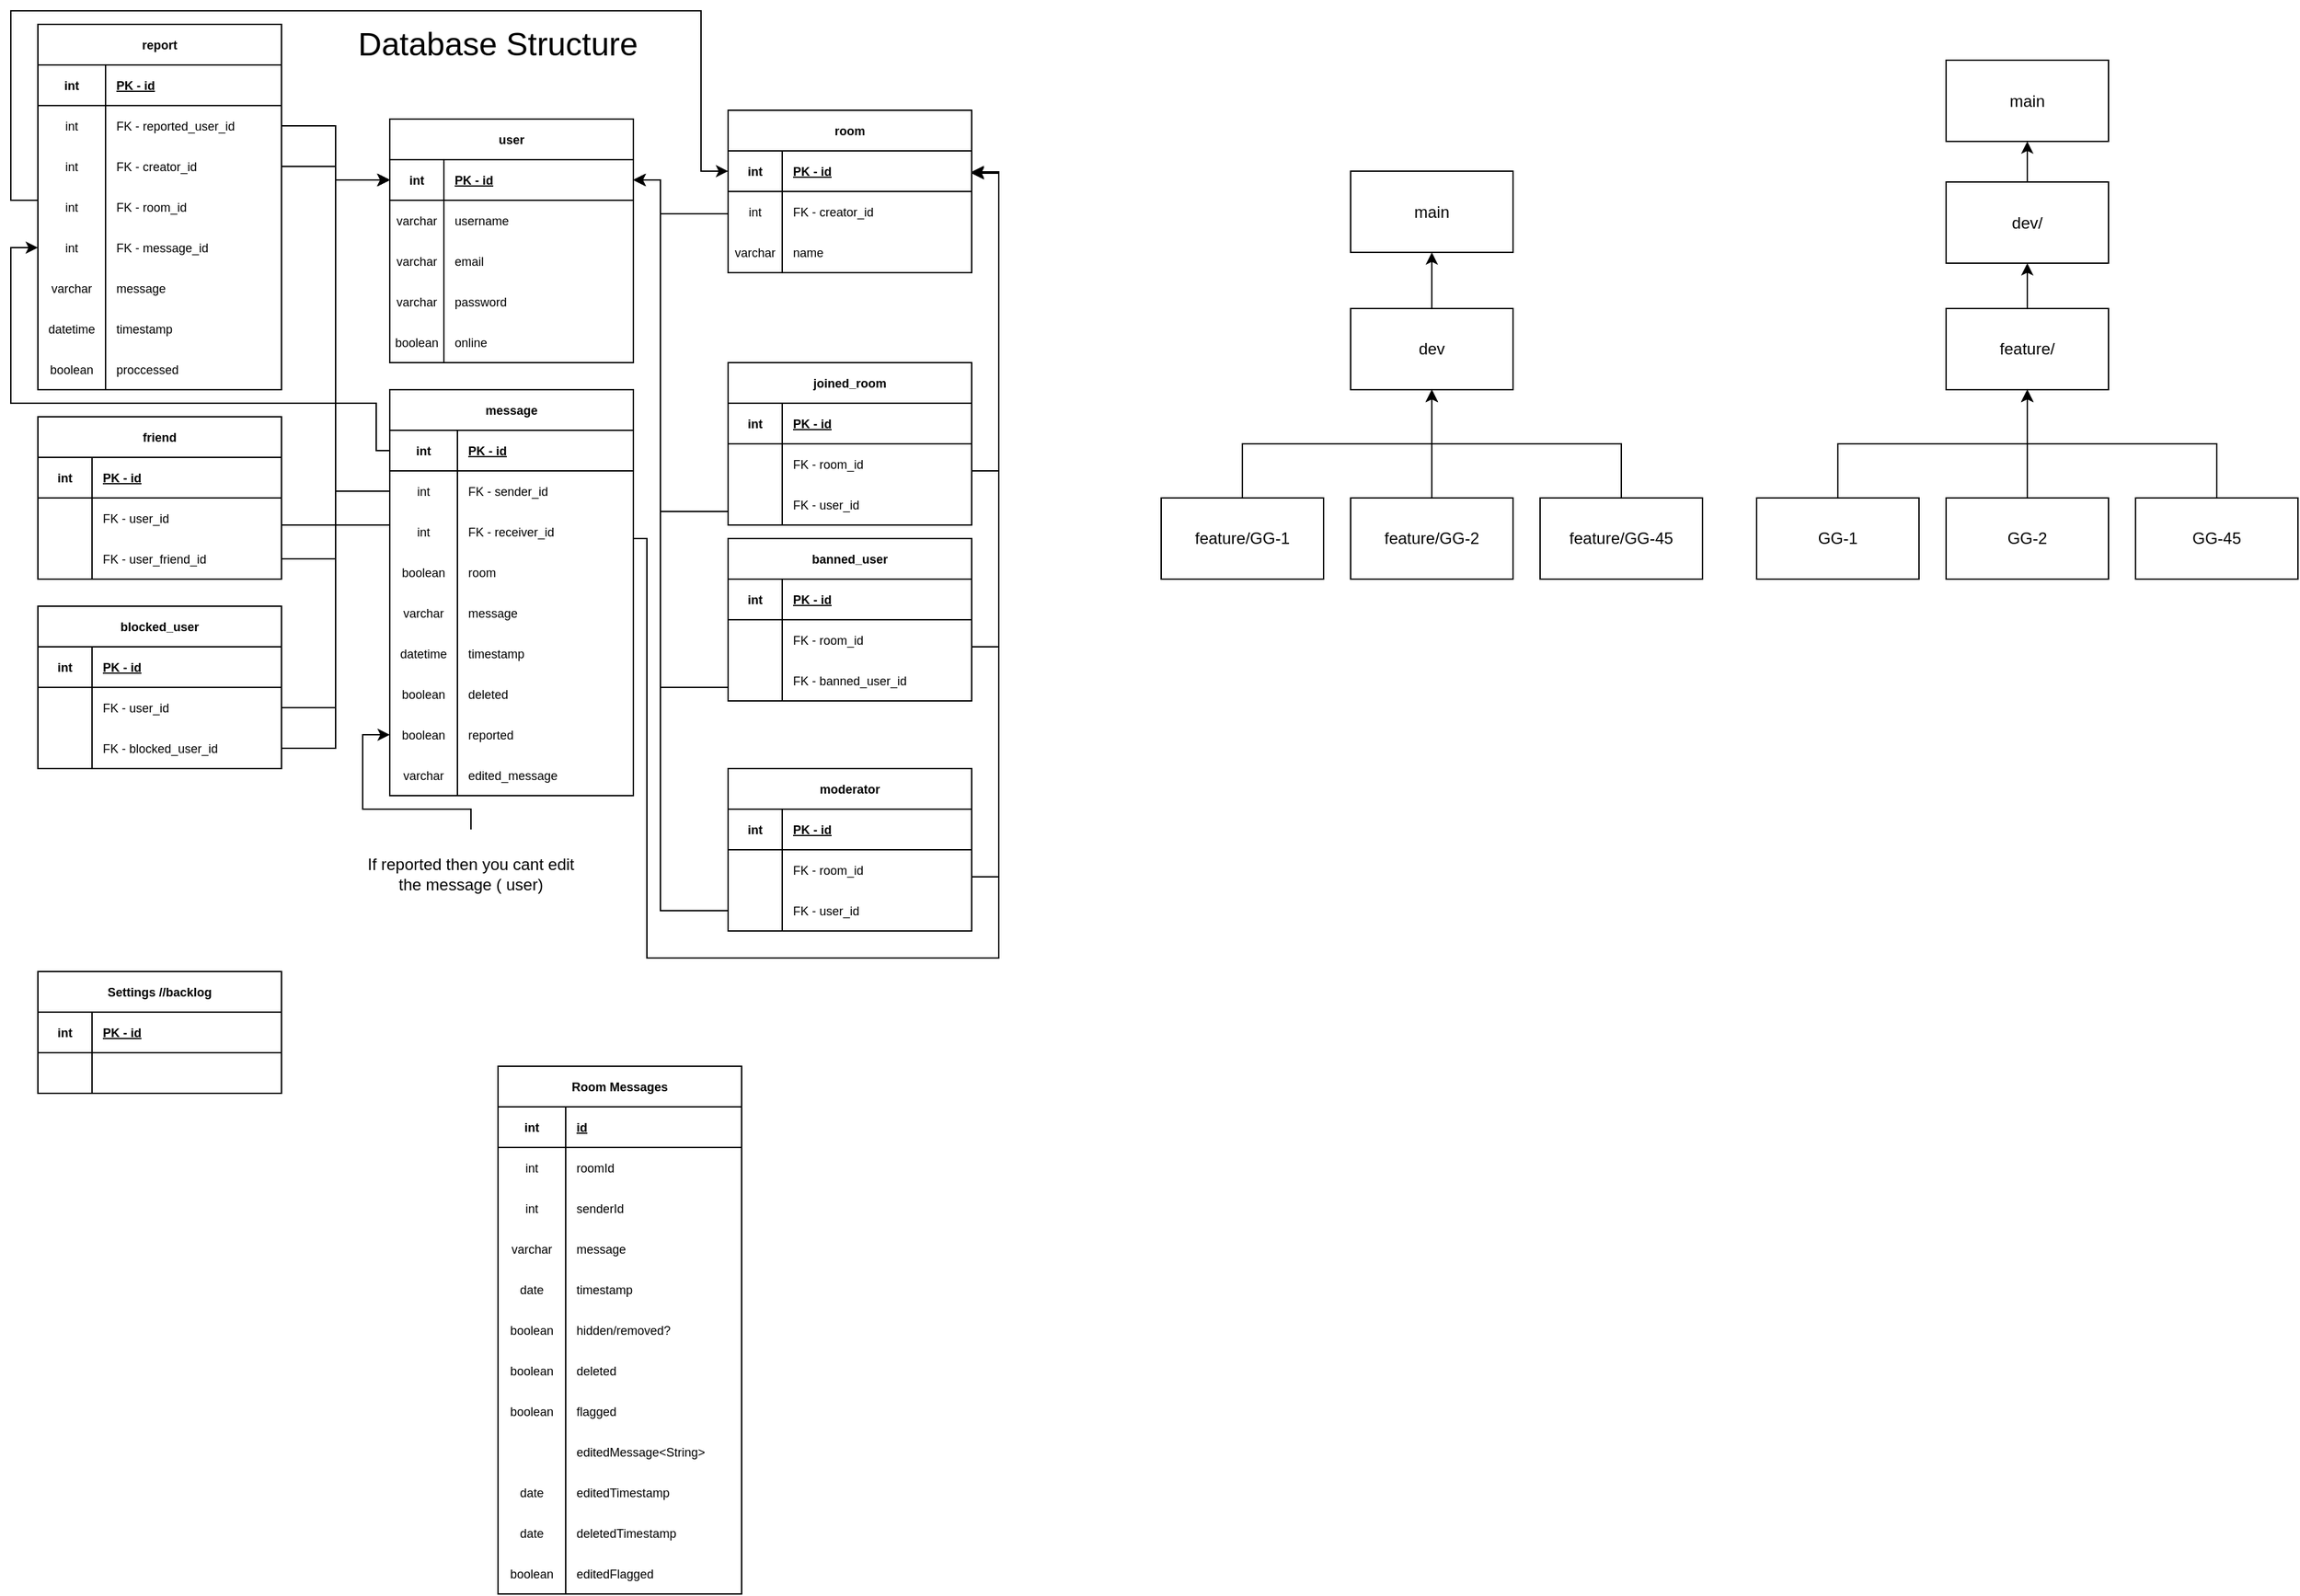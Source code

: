 <mxfile version="20.8.16" type="google"><diagram id="4huEhqScEyToP01U4Oho" name="Sida-1"><mxGraphModel grid="1" page="1" gridSize="10" guides="1" tooltips="1" connect="1" arrows="1" fold="1" pageScale="1" pageWidth="827" pageHeight="1169" math="0" shadow="0"><root><mxCell id="0"/><mxCell id="1" parent="0"/><mxCell id="tKx42bp8_7T5xzlF3rc9-1" value="user" style="shape=table;startSize=30;container=1;collapsible=1;childLayout=tableLayout;fixedRows=1;rowLines=0;fontStyle=1;align=center;resizeLast=1;strokeColor=#000000;fontSize=9;fillColor=#FFFFFF;" vertex="1" parent="1"><mxGeometry x="-530" y="1270" width="180" height="180" as="geometry"/></mxCell><mxCell id="tKx42bp8_7T5xzlF3rc9-2" value="" style="shape=tableRow;horizontal=0;startSize=0;swimlaneHead=0;swimlaneBody=0;fillColor=none;collapsible=0;dropTarget=0;points=[[0,0.5],[1,0.5]];portConstraint=eastwest;top=0;left=0;right=0;bottom=1;strokeColor=#000000;fontSize=9;" vertex="1" parent="tKx42bp8_7T5xzlF3rc9-1"><mxGeometry y="30" width="180" height="30" as="geometry"/></mxCell><mxCell id="tKx42bp8_7T5xzlF3rc9-3" value="int" style="shape=partialRectangle;connectable=0;fillColor=none;top=0;left=0;bottom=0;right=0;fontStyle=1;overflow=hidden;strokeColor=#000000;fontSize=9;" vertex="1" parent="tKx42bp8_7T5xzlF3rc9-2"><mxGeometry width="40" height="30" as="geometry"><mxRectangle width="40" height="30" as="alternateBounds"/></mxGeometry></mxCell><mxCell id="tKx42bp8_7T5xzlF3rc9-4" value="PK - id" style="shape=partialRectangle;connectable=0;fillColor=none;top=0;left=0;bottom=0;right=0;align=left;spacingLeft=6;fontStyle=5;overflow=hidden;strokeColor=#000000;fontSize=9;" vertex="1" parent="tKx42bp8_7T5xzlF3rc9-2"><mxGeometry x="40" width="140" height="30" as="geometry"><mxRectangle width="140" height="30" as="alternateBounds"/></mxGeometry></mxCell><mxCell id="tKx42bp8_7T5xzlF3rc9-5" value="" style="shape=tableRow;horizontal=0;startSize=0;swimlaneHead=0;swimlaneBody=0;fillColor=none;collapsible=0;dropTarget=0;points=[[0,0.5],[1,0.5]];portConstraint=eastwest;top=0;left=0;right=0;bottom=0;strokeColor=#000000;fontSize=9;" vertex="1" parent="tKx42bp8_7T5xzlF3rc9-1"><mxGeometry y="60" width="180" height="30" as="geometry"/></mxCell><mxCell id="tKx42bp8_7T5xzlF3rc9-6" value="varchar" style="shape=partialRectangle;connectable=0;fillColor=none;top=0;left=0;bottom=0;right=0;editable=1;overflow=hidden;strokeColor=#000000;fontSize=9;" vertex="1" parent="tKx42bp8_7T5xzlF3rc9-5"><mxGeometry width="40" height="30" as="geometry"><mxRectangle width="40" height="30" as="alternateBounds"/></mxGeometry></mxCell><mxCell id="tKx42bp8_7T5xzlF3rc9-7" value="username" style="shape=partialRectangle;connectable=0;fillColor=none;top=0;left=0;bottom=0;right=0;align=left;spacingLeft=6;overflow=hidden;strokeColor=#000000;fontSize=9;" vertex="1" parent="tKx42bp8_7T5xzlF3rc9-5"><mxGeometry x="40" width="140" height="30" as="geometry"><mxRectangle width="140" height="30" as="alternateBounds"/></mxGeometry></mxCell><mxCell id="tKx42bp8_7T5xzlF3rc9-8" value="" style="shape=tableRow;horizontal=0;startSize=0;swimlaneHead=0;swimlaneBody=0;fillColor=none;collapsible=0;dropTarget=0;points=[[0,0.5],[1,0.5]];portConstraint=eastwest;top=0;left=0;right=0;bottom=0;strokeColor=#000000;fontSize=9;" vertex="1" parent="tKx42bp8_7T5xzlF3rc9-1"><mxGeometry y="90" width="180" height="30" as="geometry"/></mxCell><mxCell id="tKx42bp8_7T5xzlF3rc9-9" value="varchar" style="shape=partialRectangle;connectable=0;fillColor=none;top=0;left=0;bottom=0;right=0;editable=1;overflow=hidden;strokeColor=#000000;fontSize=9;" vertex="1" parent="tKx42bp8_7T5xzlF3rc9-8"><mxGeometry width="40" height="30" as="geometry"><mxRectangle width="40" height="30" as="alternateBounds"/></mxGeometry></mxCell><mxCell id="tKx42bp8_7T5xzlF3rc9-10" value="email" style="shape=partialRectangle;connectable=0;fillColor=none;top=0;left=0;bottom=0;right=0;align=left;spacingLeft=6;overflow=hidden;strokeColor=#000000;fontSize=9;" vertex="1" parent="tKx42bp8_7T5xzlF3rc9-8"><mxGeometry x="40" width="140" height="30" as="geometry"><mxRectangle width="140" height="30" as="alternateBounds"/></mxGeometry></mxCell><mxCell id="tKx42bp8_7T5xzlF3rc9-11" value="" style="shape=tableRow;horizontal=0;startSize=0;swimlaneHead=0;swimlaneBody=0;fillColor=none;collapsible=0;dropTarget=0;points=[[0,0.5],[1,0.5]];portConstraint=eastwest;top=0;left=0;right=0;bottom=0;strokeColor=#000000;fontSize=9;" vertex="1" parent="tKx42bp8_7T5xzlF3rc9-1"><mxGeometry y="120" width="180" height="30" as="geometry"/></mxCell><mxCell id="tKx42bp8_7T5xzlF3rc9-12" value="varchar" style="shape=partialRectangle;connectable=0;fillColor=none;top=0;left=0;bottom=0;right=0;editable=1;overflow=hidden;strokeColor=#000000;fontSize=9;" vertex="1" parent="tKx42bp8_7T5xzlF3rc9-11"><mxGeometry width="40" height="30" as="geometry"><mxRectangle width="40" height="30" as="alternateBounds"/></mxGeometry></mxCell><mxCell id="tKx42bp8_7T5xzlF3rc9-13" value="password" style="shape=partialRectangle;connectable=0;fillColor=none;top=0;left=0;bottom=0;right=0;align=left;spacingLeft=6;overflow=hidden;strokeColor=#000000;fontSize=9;" vertex="1" parent="tKx42bp8_7T5xzlF3rc9-11"><mxGeometry x="40" width="140" height="30" as="geometry"><mxRectangle width="140" height="30" as="alternateBounds"/></mxGeometry></mxCell><mxCell id="TdtPPFhlY9zJkUq13C4G-5" value="" style="shape=tableRow;horizontal=0;startSize=0;swimlaneHead=0;swimlaneBody=0;fillColor=none;collapsible=0;dropTarget=0;points=[[0,0.5],[1,0.5]];portConstraint=eastwest;top=0;left=0;right=0;bottom=0;strokeColor=#000000;fontSize=9;" vertex="1" parent="tKx42bp8_7T5xzlF3rc9-1"><mxGeometry y="150" width="180" height="30" as="geometry"/></mxCell><mxCell id="TdtPPFhlY9zJkUq13C4G-6" value="boolean" style="shape=partialRectangle;connectable=0;fillColor=none;top=0;left=0;bottom=0;right=0;editable=1;overflow=hidden;strokeColor=#000000;fontSize=9;" vertex="1" parent="TdtPPFhlY9zJkUq13C4G-5"><mxGeometry width="40" height="30" as="geometry"><mxRectangle width="40" height="30" as="alternateBounds"/></mxGeometry></mxCell><mxCell id="TdtPPFhlY9zJkUq13C4G-7" value="online" style="shape=partialRectangle;connectable=0;fillColor=none;top=0;left=0;bottom=0;right=0;align=left;spacingLeft=6;overflow=hidden;strokeColor=#000000;fontSize=9;" vertex="1" parent="TdtPPFhlY9zJkUq13C4G-5"><mxGeometry x="40" width="140" height="30" as="geometry"><mxRectangle width="140" height="30" as="alternateBounds"/></mxGeometry></mxCell><mxCell id="tKx42bp8_7T5xzlF3rc9-29" value="room" style="shape=table;startSize=30;container=1;collapsible=1;childLayout=tableLayout;fixedRows=1;rowLines=0;fontStyle=1;align=center;resizeLast=1;strokeColor=#000000;fontSize=9;fillColor=#FFFFFF;" vertex="1" parent="1"><mxGeometry x="-280" y="1263.5" width="180" height="120" as="geometry"/></mxCell><mxCell id="tKx42bp8_7T5xzlF3rc9-30" value="" style="shape=tableRow;horizontal=0;startSize=0;swimlaneHead=0;swimlaneBody=0;fillColor=none;collapsible=0;dropTarget=0;points=[[0,0.5],[1,0.5]];portConstraint=eastwest;top=0;left=0;right=0;bottom=1;strokeColor=#000000;fontSize=9;" vertex="1" parent="tKx42bp8_7T5xzlF3rc9-29"><mxGeometry y="30" width="180" height="30" as="geometry"/></mxCell><mxCell id="tKx42bp8_7T5xzlF3rc9-31" value="int" style="shape=partialRectangle;connectable=0;fillColor=none;top=0;left=0;bottom=0;right=0;fontStyle=1;overflow=hidden;strokeColor=#000000;fontSize=9;" vertex="1" parent="tKx42bp8_7T5xzlF3rc9-30"><mxGeometry width="40" height="30" as="geometry"><mxRectangle width="40" height="30" as="alternateBounds"/></mxGeometry></mxCell><mxCell id="tKx42bp8_7T5xzlF3rc9-32" value="PK - id" style="shape=partialRectangle;connectable=0;fillColor=none;top=0;left=0;bottom=0;right=0;align=left;spacingLeft=6;fontStyle=5;overflow=hidden;strokeColor=#000000;fontSize=9;" vertex="1" parent="tKx42bp8_7T5xzlF3rc9-30"><mxGeometry x="40" width="140" height="30" as="geometry"><mxRectangle width="140" height="30" as="alternateBounds"/></mxGeometry></mxCell><mxCell id="tKx42bp8_7T5xzlF3rc9-45" value="" style="shape=tableRow;horizontal=0;startSize=0;swimlaneHead=0;swimlaneBody=0;fillColor=none;collapsible=0;dropTarget=0;points=[[0,0.5],[1,0.5]];portConstraint=eastwest;top=0;left=0;right=0;bottom=0;strokeColor=#000000;fontSize=9;" vertex="1" parent="tKx42bp8_7T5xzlF3rc9-29"><mxGeometry y="60" width="180" height="30" as="geometry"/></mxCell><mxCell id="tKx42bp8_7T5xzlF3rc9-46" value="int" style="shape=partialRectangle;connectable=0;fillColor=none;top=0;left=0;bottom=0;right=0;editable=1;overflow=hidden;strokeColor=#000000;fontSize=9;" vertex="1" parent="tKx42bp8_7T5xzlF3rc9-45"><mxGeometry width="40" height="30" as="geometry"><mxRectangle width="40" height="30" as="alternateBounds"/></mxGeometry></mxCell><mxCell id="tKx42bp8_7T5xzlF3rc9-47" value="FK - creator_id" style="shape=partialRectangle;connectable=0;fillColor=none;top=0;left=0;bottom=0;right=0;align=left;spacingLeft=6;overflow=hidden;strokeColor=#000000;fontSize=9;" vertex="1" parent="tKx42bp8_7T5xzlF3rc9-45"><mxGeometry x="40" width="140" height="30" as="geometry"><mxRectangle width="140" height="30" as="alternateBounds"/></mxGeometry></mxCell><mxCell id="tKx42bp8_7T5xzlF3rc9-33" value="" style="shape=tableRow;horizontal=0;startSize=0;swimlaneHead=0;swimlaneBody=0;fillColor=none;collapsible=0;dropTarget=0;points=[[0,0.5],[1,0.5]];portConstraint=eastwest;top=0;left=0;right=0;bottom=0;strokeColor=#000000;fontSize=9;" vertex="1" parent="tKx42bp8_7T5xzlF3rc9-29"><mxGeometry y="90" width="180" height="30" as="geometry"/></mxCell><mxCell id="tKx42bp8_7T5xzlF3rc9-34" value="varchar" style="shape=partialRectangle;connectable=0;fillColor=none;top=0;left=0;bottom=0;right=0;editable=1;overflow=hidden;strokeColor=#000000;fontSize=9;" vertex="1" parent="tKx42bp8_7T5xzlF3rc9-33"><mxGeometry width="40" height="30" as="geometry"><mxRectangle width="40" height="30" as="alternateBounds"/></mxGeometry></mxCell><mxCell id="tKx42bp8_7T5xzlF3rc9-35" value="name" style="shape=partialRectangle;connectable=0;fillColor=none;top=0;left=0;bottom=0;right=0;align=left;spacingLeft=6;overflow=hidden;strokeColor=#000000;fontSize=9;" vertex="1" parent="tKx42bp8_7T5xzlF3rc9-33"><mxGeometry x="40" width="140" height="30" as="geometry"><mxRectangle width="140" height="30" as="alternateBounds"/></mxGeometry></mxCell><mxCell id="tKx42bp8_7T5xzlF3rc9-54" style="edgeStyle=orthogonalEdgeStyle;rounded=0;orthogonalLoop=1;jettySize=auto;html=1;fontSize=9;" edge="1" parent="1" source="tKx42bp8_7T5xzlF3rc9-45" target="tKx42bp8_7T5xzlF3rc9-2"><mxGeometry relative="1" as="geometry"><Array as="points"><mxPoint x="-330" y="1340"/><mxPoint x="-330" y="1315"/></Array></mxGeometry></mxCell><mxCell id="tKx42bp8_7T5xzlF3rc9-55" value="&lt;font style=&quot;font-size: 24px;&quot;&gt;Database Structure&lt;/font&gt;" style="text;html=1;strokeColor=none;fillColor=none;align=center;verticalAlign=middle;whiteSpace=wrap;rounded=0;fontSize=9;" vertex="1" parent="1"><mxGeometry x="-590" y="1200" width="280" height="30" as="geometry"/></mxCell><mxCell id="tKx42bp8_7T5xzlF3rc9-56" value="Room Messages" style="shape=table;startSize=30;container=1;collapsible=1;childLayout=tableLayout;fixedRows=1;rowLines=0;fontStyle=1;align=center;resizeLast=1;strokeColor=#000000;fontSize=9;fillColor=#FFFFFF;" vertex="1" parent="1"><mxGeometry x="-450" y="1970" width="180" height="390" as="geometry"/></mxCell><mxCell id="tKx42bp8_7T5xzlF3rc9-57" value="" style="shape=tableRow;horizontal=0;startSize=0;swimlaneHead=0;swimlaneBody=0;fillColor=none;collapsible=0;dropTarget=0;points=[[0,0.5],[1,0.5]];portConstraint=eastwest;top=0;left=0;right=0;bottom=1;strokeColor=#000000;fontSize=9;" vertex="1" parent="tKx42bp8_7T5xzlF3rc9-56"><mxGeometry y="30" width="180" height="30" as="geometry"/></mxCell><mxCell id="tKx42bp8_7T5xzlF3rc9-58" value="int" style="shape=partialRectangle;connectable=0;fillColor=none;top=0;left=0;bottom=0;right=0;fontStyle=1;overflow=hidden;strokeColor=#000000;fontSize=9;" vertex="1" parent="tKx42bp8_7T5xzlF3rc9-57"><mxGeometry width="50" height="30" as="geometry"><mxRectangle width="50" height="30" as="alternateBounds"/></mxGeometry></mxCell><mxCell id="tKx42bp8_7T5xzlF3rc9-59" value="id" style="shape=partialRectangle;connectable=0;fillColor=none;top=0;left=0;bottom=0;right=0;align=left;spacingLeft=6;fontStyle=5;overflow=hidden;strokeColor=#000000;fontSize=9;" vertex="1" parent="tKx42bp8_7T5xzlF3rc9-57"><mxGeometry x="50" width="130" height="30" as="geometry"><mxRectangle width="130" height="30" as="alternateBounds"/></mxGeometry></mxCell><mxCell id="tKx42bp8_7T5xzlF3rc9-60" value="" style="shape=tableRow;horizontal=0;startSize=0;swimlaneHead=0;swimlaneBody=0;fillColor=none;collapsible=0;dropTarget=0;points=[[0,0.5],[1,0.5]];portConstraint=eastwest;top=0;left=0;right=0;bottom=0;strokeColor=#000000;fontSize=9;" vertex="1" parent="tKx42bp8_7T5xzlF3rc9-56"><mxGeometry y="60" width="180" height="30" as="geometry"/></mxCell><mxCell id="tKx42bp8_7T5xzlF3rc9-61" value="int" style="shape=partialRectangle;connectable=0;fillColor=none;top=0;left=0;bottom=0;right=0;editable=1;overflow=hidden;strokeColor=#000000;fontSize=9;" vertex="1" parent="tKx42bp8_7T5xzlF3rc9-60"><mxGeometry width="50" height="30" as="geometry"><mxRectangle width="50" height="30" as="alternateBounds"/></mxGeometry></mxCell><mxCell id="tKx42bp8_7T5xzlF3rc9-62" value="roomId" style="shape=partialRectangle;connectable=0;fillColor=none;top=0;left=0;bottom=0;right=0;align=left;spacingLeft=6;overflow=hidden;strokeColor=#000000;fontSize=9;" vertex="1" parent="tKx42bp8_7T5xzlF3rc9-60"><mxGeometry x="50" width="130" height="30" as="geometry"><mxRectangle width="130" height="30" as="alternateBounds"/></mxGeometry></mxCell><mxCell id="tKx42bp8_7T5xzlF3rc9-69" value="" style="shape=tableRow;horizontal=0;startSize=0;swimlaneHead=0;swimlaneBody=0;fillColor=none;collapsible=0;dropTarget=0;points=[[0,0.5],[1,0.5]];portConstraint=eastwest;top=0;left=0;right=0;bottom=0;strokeColor=#000000;fontSize=9;" vertex="1" parent="tKx42bp8_7T5xzlF3rc9-56"><mxGeometry y="90" width="180" height="30" as="geometry"/></mxCell><mxCell id="tKx42bp8_7T5xzlF3rc9-70" value="int" style="shape=partialRectangle;connectable=0;fillColor=none;top=0;left=0;bottom=0;right=0;editable=1;overflow=hidden;strokeColor=#000000;fontSize=9;" vertex="1" parent="tKx42bp8_7T5xzlF3rc9-69"><mxGeometry width="50" height="30" as="geometry"><mxRectangle width="50" height="30" as="alternateBounds"/></mxGeometry></mxCell><mxCell id="tKx42bp8_7T5xzlF3rc9-71" value="senderId" style="shape=partialRectangle;connectable=0;fillColor=none;top=0;left=0;bottom=0;right=0;align=left;spacingLeft=6;overflow=hidden;strokeColor=#000000;fontSize=9;" vertex="1" parent="tKx42bp8_7T5xzlF3rc9-69"><mxGeometry x="50" width="130" height="30" as="geometry"><mxRectangle width="130" height="30" as="alternateBounds"/></mxGeometry></mxCell><mxCell id="tKx42bp8_7T5xzlF3rc9-63" value="" style="shape=tableRow;horizontal=0;startSize=0;swimlaneHead=0;swimlaneBody=0;fillColor=none;collapsible=0;dropTarget=0;points=[[0,0.5],[1,0.5]];portConstraint=eastwest;top=0;left=0;right=0;bottom=0;strokeColor=#000000;fontSize=9;" vertex="1" parent="tKx42bp8_7T5xzlF3rc9-56"><mxGeometry y="120" width="180" height="30" as="geometry"/></mxCell><mxCell id="tKx42bp8_7T5xzlF3rc9-64" value="varchar" style="shape=partialRectangle;connectable=0;fillColor=none;top=0;left=0;bottom=0;right=0;editable=1;overflow=hidden;strokeColor=#000000;fontSize=9;" vertex="1" parent="tKx42bp8_7T5xzlF3rc9-63"><mxGeometry width="50" height="30" as="geometry"><mxRectangle width="50" height="30" as="alternateBounds"/></mxGeometry></mxCell><mxCell id="tKx42bp8_7T5xzlF3rc9-65" value="message" style="shape=partialRectangle;connectable=0;fillColor=none;top=0;left=0;bottom=0;right=0;align=left;spacingLeft=6;overflow=hidden;strokeColor=#000000;fontSize=9;" vertex="1" parent="tKx42bp8_7T5xzlF3rc9-63"><mxGeometry x="50" width="130" height="30" as="geometry"><mxRectangle width="130" height="30" as="alternateBounds"/></mxGeometry></mxCell><mxCell id="tKx42bp8_7T5xzlF3rc9-66" value="" style="shape=tableRow;horizontal=0;startSize=0;swimlaneHead=0;swimlaneBody=0;fillColor=none;collapsible=0;dropTarget=0;points=[[0,0.5],[1,0.5]];portConstraint=eastwest;top=0;left=0;right=0;bottom=0;strokeColor=#000000;fontSize=9;" vertex="1" parent="tKx42bp8_7T5xzlF3rc9-56"><mxGeometry y="150" width="180" height="30" as="geometry"/></mxCell><mxCell id="tKx42bp8_7T5xzlF3rc9-67" value="date" style="shape=partialRectangle;connectable=0;fillColor=none;top=0;left=0;bottom=0;right=0;editable=1;overflow=hidden;strokeColor=#000000;fontSize=9;" vertex="1" parent="tKx42bp8_7T5xzlF3rc9-66"><mxGeometry width="50" height="30" as="geometry"><mxRectangle width="50" height="30" as="alternateBounds"/></mxGeometry></mxCell><mxCell id="tKx42bp8_7T5xzlF3rc9-68" value="timestamp" style="shape=partialRectangle;connectable=0;fillColor=none;top=0;left=0;bottom=0;right=0;align=left;spacingLeft=6;overflow=hidden;strokeColor=#000000;fontSize=9;" vertex="1" parent="tKx42bp8_7T5xzlF3rc9-66"><mxGeometry x="50" width="130" height="30" as="geometry"><mxRectangle width="130" height="30" as="alternateBounds"/></mxGeometry></mxCell><mxCell id="-jWYJtO1CqojYsMoIw_v-103" value="" style="shape=tableRow;horizontal=0;startSize=0;swimlaneHead=0;swimlaneBody=0;fillColor=none;collapsible=0;dropTarget=0;points=[[0,0.5],[1,0.5]];portConstraint=eastwest;top=0;left=0;right=0;bottom=0;strokeColor=#000000;fontSize=9;" vertex="1" parent="tKx42bp8_7T5xzlF3rc9-56"><mxGeometry y="180" width="180" height="30" as="geometry"/></mxCell><mxCell id="-jWYJtO1CqojYsMoIw_v-104" value="boolean" style="shape=partialRectangle;connectable=0;fillColor=none;top=0;left=0;bottom=0;right=0;editable=1;overflow=hidden;strokeColor=#000000;fontSize=9;" vertex="1" parent="-jWYJtO1CqojYsMoIw_v-103"><mxGeometry width="50" height="30" as="geometry"><mxRectangle width="50" height="30" as="alternateBounds"/></mxGeometry></mxCell><mxCell id="-jWYJtO1CqojYsMoIw_v-105" value="hidden/removed?" style="shape=partialRectangle;connectable=0;fillColor=none;top=0;left=0;bottom=0;right=0;align=left;spacingLeft=6;overflow=hidden;strokeColor=#000000;fontSize=9;" vertex="1" parent="-jWYJtO1CqojYsMoIw_v-103"><mxGeometry x="50" width="130" height="30" as="geometry"><mxRectangle width="130" height="30" as="alternateBounds"/></mxGeometry></mxCell><mxCell id="tKx42bp8_7T5xzlF3rc9-75" value="" style="shape=tableRow;horizontal=0;startSize=0;swimlaneHead=0;swimlaneBody=0;fillColor=none;collapsible=0;dropTarget=0;points=[[0,0.5],[1,0.5]];portConstraint=eastwest;top=0;left=0;right=0;bottom=0;strokeColor=#000000;fontSize=9;" vertex="1" parent="tKx42bp8_7T5xzlF3rc9-56"><mxGeometry y="210" width="180" height="30" as="geometry"/></mxCell><mxCell id="tKx42bp8_7T5xzlF3rc9-76" value="boolean" style="shape=partialRectangle;connectable=0;fillColor=none;top=0;left=0;bottom=0;right=0;editable=1;overflow=hidden;strokeColor=#000000;fontSize=9;" vertex="1" parent="tKx42bp8_7T5xzlF3rc9-75"><mxGeometry width="50" height="30" as="geometry"><mxRectangle width="50" height="30" as="alternateBounds"/></mxGeometry></mxCell><mxCell id="tKx42bp8_7T5xzlF3rc9-77" value="deleted" style="shape=partialRectangle;connectable=0;fillColor=none;top=0;left=0;bottom=0;right=0;align=left;spacingLeft=6;overflow=hidden;strokeColor=#000000;fontSize=9;" vertex="1" parent="tKx42bp8_7T5xzlF3rc9-75"><mxGeometry x="50" width="130" height="30" as="geometry"><mxRectangle width="130" height="30" as="alternateBounds"/></mxGeometry></mxCell><mxCell id="MvCH4W4Ofu70bQBiuCXH-2" value="" style="shape=tableRow;horizontal=0;startSize=0;swimlaneHead=0;swimlaneBody=0;fillColor=none;collapsible=0;dropTarget=0;points=[[0,0.5],[1,0.5]];portConstraint=eastwest;top=0;left=0;right=0;bottom=0;strokeColor=#000000;fontSize=9;" vertex="1" parent="tKx42bp8_7T5xzlF3rc9-56"><mxGeometry y="240" width="180" height="30" as="geometry"/></mxCell><mxCell id="MvCH4W4Ofu70bQBiuCXH-3" value="boolean" style="shape=partialRectangle;connectable=0;fillColor=none;top=0;left=0;bottom=0;right=0;editable=1;overflow=hidden;strokeColor=#000000;fontSize=9;" vertex="1" parent="MvCH4W4Ofu70bQBiuCXH-2"><mxGeometry width="50" height="30" as="geometry"><mxRectangle width="50" height="30" as="alternateBounds"/></mxGeometry></mxCell><mxCell id="MvCH4W4Ofu70bQBiuCXH-4" value="flagged" style="shape=partialRectangle;connectable=0;fillColor=none;top=0;left=0;bottom=0;right=0;align=left;spacingLeft=6;overflow=hidden;strokeColor=#000000;fontSize=9;" vertex="1" parent="MvCH4W4Ofu70bQBiuCXH-2"><mxGeometry x="50" width="130" height="30" as="geometry"><mxRectangle width="130" height="30" as="alternateBounds"/></mxGeometry></mxCell><mxCell id="tKx42bp8_7T5xzlF3rc9-72" value="" style="shape=tableRow;horizontal=0;startSize=0;swimlaneHead=0;swimlaneBody=0;fillColor=none;collapsible=0;dropTarget=0;points=[[0,0.5],[1,0.5]];portConstraint=eastwest;top=0;left=0;right=0;bottom=0;strokeColor=#000000;fontSize=9;" vertex="1" parent="tKx42bp8_7T5xzlF3rc9-56"><mxGeometry y="270" width="180" height="30" as="geometry"/></mxCell><mxCell id="tKx42bp8_7T5xzlF3rc9-73" value="" style="shape=partialRectangle;connectable=0;fillColor=none;top=0;left=0;bottom=0;right=0;editable=1;overflow=hidden;strokeColor=#000000;fontSize=9;" vertex="1" parent="tKx42bp8_7T5xzlF3rc9-72"><mxGeometry width="50" height="30" as="geometry"><mxRectangle width="50" height="30" as="alternateBounds"/></mxGeometry></mxCell><mxCell id="tKx42bp8_7T5xzlF3rc9-74" value="editedMessage&lt;String&gt;" style="shape=partialRectangle;connectable=0;fillColor=none;top=0;left=0;bottom=0;right=0;align=left;spacingLeft=6;overflow=hidden;strokeColor=#000000;fontSize=9;" vertex="1" parent="tKx42bp8_7T5xzlF3rc9-72"><mxGeometry x="50" width="130" height="30" as="geometry"><mxRectangle width="130" height="30" as="alternateBounds"/></mxGeometry></mxCell><mxCell id="-jWYJtO1CqojYsMoIw_v-41" value="" style="shape=tableRow;horizontal=0;startSize=0;swimlaneHead=0;swimlaneBody=0;fillColor=none;collapsible=0;dropTarget=0;points=[[0,0.5],[1,0.5]];portConstraint=eastwest;top=0;left=0;right=0;bottom=0;strokeColor=#000000;fontSize=9;" vertex="1" parent="tKx42bp8_7T5xzlF3rc9-56"><mxGeometry y="300" width="180" height="30" as="geometry"/></mxCell><mxCell id="-jWYJtO1CqojYsMoIw_v-42" value="date" style="shape=partialRectangle;connectable=0;fillColor=none;top=0;left=0;bottom=0;right=0;editable=1;overflow=hidden;strokeColor=#000000;fontSize=9;" vertex="1" parent="-jWYJtO1CqojYsMoIw_v-41"><mxGeometry width="50" height="30" as="geometry"><mxRectangle width="50" height="30" as="alternateBounds"/></mxGeometry></mxCell><mxCell id="-jWYJtO1CqojYsMoIw_v-43" value="editedTimestamp" style="shape=partialRectangle;connectable=0;fillColor=none;top=0;left=0;bottom=0;right=0;align=left;spacingLeft=6;overflow=hidden;strokeColor=#000000;fontSize=9;" vertex="1" parent="-jWYJtO1CqojYsMoIw_v-41"><mxGeometry x="50" width="130" height="30" as="geometry"><mxRectangle width="130" height="30" as="alternateBounds"/></mxGeometry></mxCell><mxCell id="-jWYJtO1CqojYsMoIw_v-44" value="" style="shape=tableRow;horizontal=0;startSize=0;swimlaneHead=0;swimlaneBody=0;fillColor=none;collapsible=0;dropTarget=0;points=[[0,0.5],[1,0.5]];portConstraint=eastwest;top=0;left=0;right=0;bottom=0;strokeColor=#000000;fontSize=9;" vertex="1" parent="tKx42bp8_7T5xzlF3rc9-56"><mxGeometry y="330" width="180" height="30" as="geometry"/></mxCell><mxCell id="-jWYJtO1CqojYsMoIw_v-45" value="date" style="shape=partialRectangle;connectable=0;fillColor=none;top=0;left=0;bottom=0;right=0;editable=1;overflow=hidden;strokeColor=#000000;fontSize=9;" vertex="1" parent="-jWYJtO1CqojYsMoIw_v-44"><mxGeometry width="50" height="30" as="geometry"><mxRectangle width="50" height="30" as="alternateBounds"/></mxGeometry></mxCell><mxCell id="-jWYJtO1CqojYsMoIw_v-46" value="deletedTimestamp" style="shape=partialRectangle;connectable=0;fillColor=none;top=0;left=0;bottom=0;right=0;align=left;spacingLeft=6;overflow=hidden;strokeColor=#000000;fontSize=9;" vertex="1" parent="-jWYJtO1CqojYsMoIw_v-44"><mxGeometry x="50" width="130" height="30" as="geometry"><mxRectangle width="130" height="30" as="alternateBounds"/></mxGeometry></mxCell><mxCell id="-jWYJtO1CqojYsMoIw_v-100" value="" style="shape=tableRow;horizontal=0;startSize=0;swimlaneHead=0;swimlaneBody=0;fillColor=none;collapsible=0;dropTarget=0;points=[[0,0.5],[1,0.5]];portConstraint=eastwest;top=0;left=0;right=0;bottom=0;strokeColor=#000000;fontSize=9;" vertex="1" parent="tKx42bp8_7T5xzlF3rc9-56"><mxGeometry y="360" width="180" height="30" as="geometry"/></mxCell><mxCell id="-jWYJtO1CqojYsMoIw_v-101" value="boolean" style="shape=partialRectangle;connectable=0;fillColor=none;top=0;left=0;bottom=0;right=0;editable=1;overflow=hidden;strokeColor=#000000;fontSize=9;" vertex="1" parent="-jWYJtO1CqojYsMoIw_v-100"><mxGeometry width="50" height="30" as="geometry"><mxRectangle width="50" height="30" as="alternateBounds"/></mxGeometry></mxCell><mxCell id="-jWYJtO1CqojYsMoIw_v-102" value="editedFlagged" style="shape=partialRectangle;connectable=0;fillColor=none;top=0;left=0;bottom=0;right=0;align=left;spacingLeft=6;overflow=hidden;strokeColor=#000000;fontSize=9;" vertex="1" parent="-jWYJtO1CqojYsMoIw_v-100"><mxGeometry x="50" width="130" height="30" as="geometry"><mxRectangle width="130" height="30" as="alternateBounds"/></mxGeometry></mxCell><mxCell id="tKx42bp8_7T5xzlF3rc9-79" value="report" style="shape=table;startSize=30;container=1;collapsible=1;childLayout=tableLayout;fixedRows=1;rowLines=0;fontStyle=1;align=center;resizeLast=1;strokeColor=#000000;fontSize=9;fillColor=#FFFFFF;" vertex="1" parent="1"><mxGeometry x="-790" y="1200" width="180" height="270" as="geometry"/></mxCell><mxCell id="tKx42bp8_7T5xzlF3rc9-80" value="" style="shape=tableRow;horizontal=0;startSize=0;swimlaneHead=0;swimlaneBody=0;fillColor=none;collapsible=0;dropTarget=0;points=[[0,0.5],[1,0.5]];portConstraint=eastwest;top=0;left=0;right=0;bottom=1;strokeColor=#000000;fontSize=9;" vertex="1" parent="tKx42bp8_7T5xzlF3rc9-79"><mxGeometry y="30" width="180" height="30" as="geometry"/></mxCell><mxCell id="tKx42bp8_7T5xzlF3rc9-81" value="int" style="shape=partialRectangle;connectable=0;fillColor=none;top=0;left=0;bottom=0;right=0;fontStyle=1;overflow=hidden;strokeColor=#000000;fontSize=9;" vertex="1" parent="tKx42bp8_7T5xzlF3rc9-80"><mxGeometry width="50" height="30" as="geometry"><mxRectangle width="50" height="30" as="alternateBounds"/></mxGeometry></mxCell><mxCell id="tKx42bp8_7T5xzlF3rc9-82" value="PK - id" style="shape=partialRectangle;connectable=0;fillColor=none;top=0;left=0;bottom=0;right=0;align=left;spacingLeft=6;fontStyle=5;overflow=hidden;strokeColor=#000000;fontSize=9;" vertex="1" parent="tKx42bp8_7T5xzlF3rc9-80"><mxGeometry x="50" width="130" height="30" as="geometry"><mxRectangle width="130" height="30" as="alternateBounds"/></mxGeometry></mxCell><mxCell id="tKx42bp8_7T5xzlF3rc9-83" value="" style="shape=tableRow;horizontal=0;startSize=0;swimlaneHead=0;swimlaneBody=0;fillColor=none;collapsible=0;dropTarget=0;points=[[0,0.5],[1,0.5]];portConstraint=eastwest;top=0;left=0;right=0;bottom=0;strokeColor=#000000;fontSize=9;" vertex="1" parent="tKx42bp8_7T5xzlF3rc9-79"><mxGeometry y="60" width="180" height="30" as="geometry"/></mxCell><mxCell id="tKx42bp8_7T5xzlF3rc9-84" value="int" style="shape=partialRectangle;connectable=0;fillColor=none;top=0;left=0;bottom=0;right=0;editable=1;overflow=hidden;strokeColor=#000000;fontSize=9;" vertex="1" parent="tKx42bp8_7T5xzlF3rc9-83"><mxGeometry width="50" height="30" as="geometry"><mxRectangle width="50" height="30" as="alternateBounds"/></mxGeometry></mxCell><mxCell id="tKx42bp8_7T5xzlF3rc9-85" value="FK - reported_user_id" style="shape=partialRectangle;connectable=0;fillColor=none;top=0;left=0;bottom=0;right=0;align=left;spacingLeft=6;overflow=hidden;strokeColor=#000000;fontSize=9;" vertex="1" parent="tKx42bp8_7T5xzlF3rc9-83"><mxGeometry x="50" width="130" height="30" as="geometry"><mxRectangle width="130" height="30" as="alternateBounds"/></mxGeometry></mxCell><mxCell id="tKx42bp8_7T5xzlF3rc9-92" value="" style="shape=tableRow;horizontal=0;startSize=0;swimlaneHead=0;swimlaneBody=0;fillColor=none;collapsible=0;dropTarget=0;points=[[0,0.5],[1,0.5]];portConstraint=eastwest;top=0;left=0;right=0;bottom=0;strokeColor=#000000;fontSize=9;" vertex="1" parent="tKx42bp8_7T5xzlF3rc9-79"><mxGeometry y="90" width="180" height="30" as="geometry"/></mxCell><mxCell id="tKx42bp8_7T5xzlF3rc9-93" value="int" style="shape=partialRectangle;connectable=0;fillColor=none;top=0;left=0;bottom=0;right=0;editable=1;overflow=hidden;strokeColor=#000000;fontSize=9;" vertex="1" parent="tKx42bp8_7T5xzlF3rc9-92"><mxGeometry width="50" height="30" as="geometry"><mxRectangle width="50" height="30" as="alternateBounds"/></mxGeometry></mxCell><mxCell id="tKx42bp8_7T5xzlF3rc9-94" value="FK - creator_id" style="shape=partialRectangle;connectable=0;fillColor=none;top=0;left=0;bottom=0;right=0;align=left;spacingLeft=6;overflow=hidden;strokeColor=#000000;fontSize=9;" vertex="1" parent="tKx42bp8_7T5xzlF3rc9-92"><mxGeometry x="50" width="130" height="30" as="geometry"><mxRectangle width="130" height="30" as="alternateBounds"/></mxGeometry></mxCell><mxCell id="jET6VTfH0EdCQY0_FHX2-12" value="" style="shape=tableRow;horizontal=0;startSize=0;swimlaneHead=0;swimlaneBody=0;fillColor=none;collapsible=0;dropTarget=0;points=[[0,0.5],[1,0.5]];portConstraint=eastwest;top=0;left=0;right=0;bottom=0;strokeColor=#000000;fontSize=9;" vertex="1" parent="tKx42bp8_7T5xzlF3rc9-79"><mxGeometry y="120" width="180" height="30" as="geometry"/></mxCell><mxCell id="jET6VTfH0EdCQY0_FHX2-13" value="int" style="shape=partialRectangle;connectable=0;fillColor=none;top=0;left=0;bottom=0;right=0;editable=1;overflow=hidden;strokeColor=#000000;fontSize=9;" vertex="1" parent="jET6VTfH0EdCQY0_FHX2-12"><mxGeometry width="50" height="30" as="geometry"><mxRectangle width="50" height="30" as="alternateBounds"/></mxGeometry></mxCell><mxCell id="jET6VTfH0EdCQY0_FHX2-14" value="FK - room_id" style="shape=partialRectangle;connectable=0;fillColor=none;top=0;left=0;bottom=0;right=0;align=left;spacingLeft=6;overflow=hidden;strokeColor=#000000;fontSize=9;" vertex="1" parent="jET6VTfH0EdCQY0_FHX2-12"><mxGeometry x="50" width="130" height="30" as="geometry"><mxRectangle width="130" height="30" as="alternateBounds"/></mxGeometry></mxCell><mxCell id="0P2rV9ELZYpAgSQua3xJ-4" value="" style="shape=tableRow;horizontal=0;startSize=0;swimlaneHead=0;swimlaneBody=0;fillColor=none;collapsible=0;dropTarget=0;points=[[0,0.5],[1,0.5]];portConstraint=eastwest;top=0;left=0;right=0;bottom=0;strokeColor=#000000;fontSize=9;" vertex="1" parent="tKx42bp8_7T5xzlF3rc9-79"><mxGeometry y="150" width="180" height="30" as="geometry"/></mxCell><mxCell id="0P2rV9ELZYpAgSQua3xJ-5" value="int" style="shape=partialRectangle;connectable=0;fillColor=none;top=0;left=0;bottom=0;right=0;editable=1;overflow=hidden;strokeColor=#000000;fontSize=9;" vertex="1" parent="0P2rV9ELZYpAgSQua3xJ-4"><mxGeometry width="50" height="30" as="geometry"><mxRectangle width="50" height="30" as="alternateBounds"/></mxGeometry></mxCell><mxCell id="0P2rV9ELZYpAgSQua3xJ-6" value="FK - message_id" style="shape=partialRectangle;connectable=0;fillColor=none;top=0;left=0;bottom=0;right=0;align=left;spacingLeft=6;overflow=hidden;strokeColor=#000000;fontSize=9;" vertex="1" parent="0P2rV9ELZYpAgSQua3xJ-4"><mxGeometry x="50" width="130" height="30" as="geometry"><mxRectangle width="130" height="30" as="alternateBounds"/></mxGeometry></mxCell><mxCell id="tKx42bp8_7T5xzlF3rc9-86" value="" style="shape=tableRow;horizontal=0;startSize=0;swimlaneHead=0;swimlaneBody=0;fillColor=none;collapsible=0;dropTarget=0;points=[[0,0.5],[1,0.5]];portConstraint=eastwest;top=0;left=0;right=0;bottom=0;strokeColor=#000000;fontSize=9;" vertex="1" parent="tKx42bp8_7T5xzlF3rc9-79"><mxGeometry y="180" width="180" height="30" as="geometry"/></mxCell><mxCell id="tKx42bp8_7T5xzlF3rc9-87" value="varchar" style="shape=partialRectangle;connectable=0;fillColor=none;top=0;left=0;bottom=0;right=0;editable=1;overflow=hidden;strokeColor=#000000;fontSize=9;" vertex="1" parent="tKx42bp8_7T5xzlF3rc9-86"><mxGeometry width="50" height="30" as="geometry"><mxRectangle width="50" height="30" as="alternateBounds"/></mxGeometry></mxCell><mxCell id="tKx42bp8_7T5xzlF3rc9-88" value="message" style="shape=partialRectangle;connectable=0;fillColor=none;top=0;left=0;bottom=0;right=0;align=left;spacingLeft=6;overflow=hidden;strokeColor=#000000;fontSize=9;" vertex="1" parent="tKx42bp8_7T5xzlF3rc9-86"><mxGeometry x="50" width="130" height="30" as="geometry"><mxRectangle width="130" height="30" as="alternateBounds"/></mxGeometry></mxCell><mxCell id="tKx42bp8_7T5xzlF3rc9-89" value="" style="shape=tableRow;horizontal=0;startSize=0;swimlaneHead=0;swimlaneBody=0;fillColor=none;collapsible=0;dropTarget=0;points=[[0,0.5],[1,0.5]];portConstraint=eastwest;top=0;left=0;right=0;bottom=0;strokeColor=#000000;fontSize=9;" vertex="1" parent="tKx42bp8_7T5xzlF3rc9-79"><mxGeometry y="210" width="180" height="30" as="geometry"/></mxCell><mxCell id="tKx42bp8_7T5xzlF3rc9-90" value="datetime" style="shape=partialRectangle;connectable=0;fillColor=none;top=0;left=0;bottom=0;right=0;editable=1;overflow=hidden;strokeColor=#000000;fontSize=9;" vertex="1" parent="tKx42bp8_7T5xzlF3rc9-89"><mxGeometry width="50" height="30" as="geometry"><mxRectangle width="50" height="30" as="alternateBounds"/></mxGeometry></mxCell><mxCell id="tKx42bp8_7T5xzlF3rc9-91" value="timestamp" style="shape=partialRectangle;connectable=0;fillColor=none;top=0;left=0;bottom=0;right=0;align=left;spacingLeft=6;overflow=hidden;strokeColor=#000000;fontSize=9;" vertex="1" parent="tKx42bp8_7T5xzlF3rc9-89"><mxGeometry x="50" width="130" height="30" as="geometry"><mxRectangle width="130" height="30" as="alternateBounds"/></mxGeometry></mxCell><mxCell id="-jWYJtO1CqojYsMoIw_v-38" value="" style="shape=tableRow;horizontal=0;startSize=0;swimlaneHead=0;swimlaneBody=0;fillColor=none;collapsible=0;dropTarget=0;points=[[0,0.5],[1,0.5]];portConstraint=eastwest;top=0;left=0;right=0;bottom=0;strokeColor=#000000;fontSize=9;" vertex="1" parent="tKx42bp8_7T5xzlF3rc9-79"><mxGeometry y="240" width="180" height="30" as="geometry"/></mxCell><mxCell id="-jWYJtO1CqojYsMoIw_v-39" value="boolean" style="shape=partialRectangle;connectable=0;fillColor=none;top=0;left=0;bottom=0;right=0;editable=1;overflow=hidden;strokeColor=#000000;fontSize=9;" vertex="1" parent="-jWYJtO1CqojYsMoIw_v-38"><mxGeometry width="50" height="30" as="geometry"><mxRectangle width="50" height="30" as="alternateBounds"/></mxGeometry></mxCell><mxCell id="-jWYJtO1CqojYsMoIw_v-40" value="proccessed" style="shape=partialRectangle;connectable=0;fillColor=none;top=0;left=0;bottom=0;right=0;align=left;spacingLeft=6;overflow=hidden;strokeColor=#000000;fontSize=9;" vertex="1" parent="-jWYJtO1CqojYsMoIw_v-38"><mxGeometry x="50" width="130" height="30" as="geometry"><mxRectangle width="130" height="30" as="alternateBounds"/></mxGeometry></mxCell><mxCell id="tKx42bp8_7T5xzlF3rc9-95" style="edgeStyle=orthogonalEdgeStyle;rounded=0;orthogonalLoop=1;jettySize=auto;html=1;entryX=0;entryY=0.5;entryDx=0;entryDy=0;fontSize=14;" edge="1" parent="1" source="tKx42bp8_7T5xzlF3rc9-92" target="tKx42bp8_7T5xzlF3rc9-2"><mxGeometry relative="1" as="geometry"/></mxCell><mxCell id="tKx42bp8_7T5xzlF3rc9-96" style="edgeStyle=orthogonalEdgeStyle;rounded=0;orthogonalLoop=1;jettySize=auto;html=1;entryX=0;entryY=0.5;entryDx=0;entryDy=0;fontSize=14;" edge="1" parent="1" source="tKx42bp8_7T5xzlF3rc9-83" target="tKx42bp8_7T5xzlF3rc9-2"><mxGeometry relative="1" as="geometry"/></mxCell><mxCell id="tKx42bp8_7T5xzlF3rc9-100" value="friend" style="shape=table;startSize=30;container=1;collapsible=1;childLayout=tableLayout;fixedRows=1;rowLines=0;fontStyle=1;align=center;resizeLast=1;strokeColor=#000000;fontSize=9;fillColor=#FFFFFF;" vertex="1" parent="1"><mxGeometry x="-790" y="1490" width="180" height="120" as="geometry"/></mxCell><mxCell id="tKx42bp8_7T5xzlF3rc9-101" value="" style="shape=tableRow;horizontal=0;startSize=0;swimlaneHead=0;swimlaneBody=0;fillColor=none;collapsible=0;dropTarget=0;points=[[0,0.5],[1,0.5]];portConstraint=eastwest;top=0;left=0;right=0;bottom=1;strokeColor=#000000;fontSize=9;" vertex="1" parent="tKx42bp8_7T5xzlF3rc9-100"><mxGeometry y="30" width="180" height="30" as="geometry"/></mxCell><mxCell id="tKx42bp8_7T5xzlF3rc9-102" value="int" style="shape=partialRectangle;connectable=0;fillColor=none;top=0;left=0;bottom=0;right=0;fontStyle=1;overflow=hidden;strokeColor=#000000;fontSize=9;" vertex="1" parent="tKx42bp8_7T5xzlF3rc9-101"><mxGeometry width="40" height="30" as="geometry"><mxRectangle width="40" height="30" as="alternateBounds"/></mxGeometry></mxCell><mxCell id="tKx42bp8_7T5xzlF3rc9-103" value="PK - id" style="shape=partialRectangle;connectable=0;fillColor=none;top=0;left=0;bottom=0;right=0;align=left;spacingLeft=6;fontStyle=5;overflow=hidden;strokeColor=#000000;fontSize=9;" vertex="1" parent="tKx42bp8_7T5xzlF3rc9-101"><mxGeometry x="40" width="140" height="30" as="geometry"><mxRectangle width="140" height="30" as="alternateBounds"/></mxGeometry></mxCell><mxCell id="tKx42bp8_7T5xzlF3rc9-110" value="" style="shape=tableRow;horizontal=0;startSize=0;swimlaneHead=0;swimlaneBody=0;fillColor=none;collapsible=0;dropTarget=0;points=[[0,0.5],[1,0.5]];portConstraint=eastwest;top=0;left=0;right=0;bottom=0;strokeColor=#000000;fontSize=9;" vertex="1" parent="tKx42bp8_7T5xzlF3rc9-100"><mxGeometry y="60" width="180" height="30" as="geometry"/></mxCell><mxCell id="tKx42bp8_7T5xzlF3rc9-111" value="" style="shape=partialRectangle;connectable=0;fillColor=none;top=0;left=0;bottom=0;right=0;editable=1;overflow=hidden;strokeColor=#000000;fontSize=9;" vertex="1" parent="tKx42bp8_7T5xzlF3rc9-110"><mxGeometry width="40" height="30" as="geometry"><mxRectangle width="40" height="30" as="alternateBounds"/></mxGeometry></mxCell><mxCell id="tKx42bp8_7T5xzlF3rc9-112" value="FK - user_id" style="shape=partialRectangle;connectable=0;fillColor=none;top=0;left=0;bottom=0;right=0;align=left;spacingLeft=6;overflow=hidden;strokeColor=#000000;fontSize=9;" vertex="1" parent="tKx42bp8_7T5xzlF3rc9-110"><mxGeometry x="40" width="140" height="30" as="geometry"><mxRectangle width="140" height="30" as="alternateBounds"/></mxGeometry></mxCell><mxCell id="tKx42bp8_7T5xzlF3rc9-113" value="" style="shape=tableRow;horizontal=0;startSize=0;swimlaneHead=0;swimlaneBody=0;fillColor=none;collapsible=0;dropTarget=0;points=[[0,0.5],[1,0.5]];portConstraint=eastwest;top=0;left=0;right=0;bottom=0;strokeColor=#000000;fontSize=9;" vertex="1" parent="tKx42bp8_7T5xzlF3rc9-100"><mxGeometry y="90" width="180" height="30" as="geometry"/></mxCell><mxCell id="tKx42bp8_7T5xzlF3rc9-114" value="" style="shape=partialRectangle;connectable=0;fillColor=none;top=0;left=0;bottom=0;right=0;editable=1;overflow=hidden;strokeColor=#000000;fontSize=9;" vertex="1" parent="tKx42bp8_7T5xzlF3rc9-113"><mxGeometry width="40" height="30" as="geometry"><mxRectangle width="40" height="30" as="alternateBounds"/></mxGeometry></mxCell><mxCell id="tKx42bp8_7T5xzlF3rc9-115" value="FK - user_friend_id" style="shape=partialRectangle;connectable=0;fillColor=none;top=0;left=0;bottom=0;right=0;align=left;spacingLeft=6;overflow=hidden;strokeColor=#000000;fontSize=9;" vertex="1" parent="tKx42bp8_7T5xzlF3rc9-113"><mxGeometry x="40" width="140" height="30" as="geometry"><mxRectangle width="140" height="30" as="alternateBounds"/></mxGeometry></mxCell><mxCell id="tKx42bp8_7T5xzlF3rc9-129" style="edgeStyle=orthogonalEdgeStyle;rounded=0;orthogonalLoop=1;jettySize=auto;html=1;" edge="1" parent="1" source="tKx42bp8_7T5xzlF3rc9-110" target="tKx42bp8_7T5xzlF3rc9-2"><mxGeometry relative="1" as="geometry"><Array as="points"><mxPoint x="-570" y="1570"/><mxPoint x="-570" y="1315"/></Array></mxGeometry></mxCell><mxCell id="-jWYJtO1CqojYsMoIw_v-1" style="edgeStyle=orthogonalEdgeStyle;rounded=0;orthogonalLoop=1;jettySize=auto;html=1;" edge="1" parent="1" source="tKx42bp8_7T5xzlF3rc9-113" target="tKx42bp8_7T5xzlF3rc9-2"><mxGeometry relative="1" as="geometry"><Array as="points"><mxPoint x="-570" y="1595"/><mxPoint x="-570" y="1315"/></Array></mxGeometry></mxCell><mxCell id="-jWYJtO1CqojYsMoIw_v-2" value="blocked_user" style="shape=table;startSize=30;container=1;collapsible=1;childLayout=tableLayout;fixedRows=1;rowLines=0;fontStyle=1;align=center;resizeLast=1;strokeColor=#000000;fontSize=9;fillColor=#FFFFFF;" vertex="1" parent="1"><mxGeometry x="-790" y="1630" width="180" height="120" as="geometry"/></mxCell><mxCell id="-jWYJtO1CqojYsMoIw_v-3" value="" style="shape=tableRow;horizontal=0;startSize=0;swimlaneHead=0;swimlaneBody=0;fillColor=none;collapsible=0;dropTarget=0;points=[[0,0.5],[1,0.5]];portConstraint=eastwest;top=0;left=0;right=0;bottom=1;strokeColor=#000000;fontSize=9;" vertex="1" parent="-jWYJtO1CqojYsMoIw_v-2"><mxGeometry y="30" width="180" height="30" as="geometry"/></mxCell><mxCell id="-jWYJtO1CqojYsMoIw_v-4" value="int" style="shape=partialRectangle;connectable=0;fillColor=none;top=0;left=0;bottom=0;right=0;fontStyle=1;overflow=hidden;strokeColor=#000000;fontSize=9;" vertex="1" parent="-jWYJtO1CqojYsMoIw_v-3"><mxGeometry width="40" height="30" as="geometry"><mxRectangle width="40" height="30" as="alternateBounds"/></mxGeometry></mxCell><mxCell id="-jWYJtO1CqojYsMoIw_v-5" value="PK - id" style="shape=partialRectangle;connectable=0;fillColor=none;top=0;left=0;bottom=0;right=0;align=left;spacingLeft=6;fontStyle=5;overflow=hidden;strokeColor=#000000;fontSize=9;" vertex="1" parent="-jWYJtO1CqojYsMoIw_v-3"><mxGeometry x="40" width="140" height="30" as="geometry"><mxRectangle width="140" height="30" as="alternateBounds"/></mxGeometry></mxCell><mxCell id="-jWYJtO1CqojYsMoIw_v-6" value="" style="shape=tableRow;horizontal=0;startSize=0;swimlaneHead=0;swimlaneBody=0;fillColor=none;collapsible=0;dropTarget=0;points=[[0,0.5],[1,0.5]];portConstraint=eastwest;top=0;left=0;right=0;bottom=0;strokeColor=#000000;fontSize=9;" vertex="1" parent="-jWYJtO1CqojYsMoIw_v-2"><mxGeometry y="60" width="180" height="30" as="geometry"/></mxCell><mxCell id="-jWYJtO1CqojYsMoIw_v-7" value="" style="shape=partialRectangle;connectable=0;fillColor=none;top=0;left=0;bottom=0;right=0;editable=1;overflow=hidden;strokeColor=#000000;fontSize=9;" vertex="1" parent="-jWYJtO1CqojYsMoIw_v-6"><mxGeometry width="40" height="30" as="geometry"><mxRectangle width="40" height="30" as="alternateBounds"/></mxGeometry></mxCell><mxCell id="-jWYJtO1CqojYsMoIw_v-8" value="FK - user_id" style="shape=partialRectangle;connectable=0;fillColor=none;top=0;left=0;bottom=0;right=0;align=left;spacingLeft=6;overflow=hidden;strokeColor=#000000;fontSize=9;" vertex="1" parent="-jWYJtO1CqojYsMoIw_v-6"><mxGeometry x="40" width="140" height="30" as="geometry"><mxRectangle width="140" height="30" as="alternateBounds"/></mxGeometry></mxCell><mxCell id="-jWYJtO1CqojYsMoIw_v-9" value="" style="shape=tableRow;horizontal=0;startSize=0;swimlaneHead=0;swimlaneBody=0;fillColor=none;collapsible=0;dropTarget=0;points=[[0,0.5],[1,0.5]];portConstraint=eastwest;top=0;left=0;right=0;bottom=0;strokeColor=#000000;fontSize=9;" vertex="1" parent="-jWYJtO1CqojYsMoIw_v-2"><mxGeometry y="90" width="180" height="30" as="geometry"/></mxCell><mxCell id="-jWYJtO1CqojYsMoIw_v-10" value="" style="shape=partialRectangle;connectable=0;fillColor=none;top=0;left=0;bottom=0;right=0;editable=1;overflow=hidden;strokeColor=#000000;fontSize=9;" vertex="1" parent="-jWYJtO1CqojYsMoIw_v-9"><mxGeometry width="40" height="30" as="geometry"><mxRectangle width="40" height="30" as="alternateBounds"/></mxGeometry></mxCell><mxCell id="-jWYJtO1CqojYsMoIw_v-11" value="FK - blocked_user_id" style="shape=partialRectangle;connectable=0;fillColor=none;top=0;left=0;bottom=0;right=0;align=left;spacingLeft=6;overflow=hidden;strokeColor=#000000;fontSize=9;" vertex="1" parent="-jWYJtO1CqojYsMoIw_v-9"><mxGeometry x="40" width="140" height="30" as="geometry"><mxRectangle width="140" height="30" as="alternateBounds"/></mxGeometry></mxCell><mxCell id="-jWYJtO1CqojYsMoIw_v-12" style="edgeStyle=orthogonalEdgeStyle;rounded=0;orthogonalLoop=1;jettySize=auto;html=1;" edge="1" parent="1" source="-jWYJtO1CqojYsMoIw_v-6" target="tKx42bp8_7T5xzlF3rc9-2"><mxGeometry relative="1" as="geometry"><Array as="points"><mxPoint x="-570" y="1705"/><mxPoint x="-570" y="1315"/></Array></mxGeometry></mxCell><mxCell id="-jWYJtO1CqojYsMoIw_v-13" style="edgeStyle=orthogonalEdgeStyle;rounded=0;orthogonalLoop=1;jettySize=auto;html=1;" edge="1" parent="1" source="-jWYJtO1CqojYsMoIw_v-9" target="tKx42bp8_7T5xzlF3rc9-2"><mxGeometry relative="1" as="geometry"><Array as="points"><mxPoint x="-570" y="1735"/><mxPoint x="-570" y="1315"/></Array></mxGeometry></mxCell><mxCell id="-jWYJtO1CqojYsMoIw_v-14" value="banned_user" style="shape=table;startSize=30;container=1;collapsible=1;childLayout=tableLayout;fixedRows=1;rowLines=0;fontStyle=1;align=center;resizeLast=1;strokeColor=#000000;fontSize=9;fillColor=#FFFFFF;" vertex="1" parent="1"><mxGeometry x="-280" y="1580" width="180" height="120" as="geometry"/></mxCell><mxCell id="-jWYJtO1CqojYsMoIw_v-15" value="" style="shape=tableRow;horizontal=0;startSize=0;swimlaneHead=0;swimlaneBody=0;fillColor=none;collapsible=0;dropTarget=0;points=[[0,0.5],[1,0.5]];portConstraint=eastwest;top=0;left=0;right=0;bottom=1;strokeColor=#000000;fontSize=9;" vertex="1" parent="-jWYJtO1CqojYsMoIw_v-14"><mxGeometry y="30" width="180" height="30" as="geometry"/></mxCell><mxCell id="-jWYJtO1CqojYsMoIw_v-16" value="int" style="shape=partialRectangle;connectable=0;fillColor=none;top=0;left=0;bottom=0;right=0;fontStyle=1;overflow=hidden;strokeColor=#000000;fontSize=9;" vertex="1" parent="-jWYJtO1CqojYsMoIw_v-15"><mxGeometry width="40" height="30" as="geometry"><mxRectangle width="40" height="30" as="alternateBounds"/></mxGeometry></mxCell><mxCell id="-jWYJtO1CqojYsMoIw_v-17" value="PK - id" style="shape=partialRectangle;connectable=0;fillColor=none;top=0;left=0;bottom=0;right=0;align=left;spacingLeft=6;fontStyle=5;overflow=hidden;strokeColor=#000000;fontSize=9;" vertex="1" parent="-jWYJtO1CqojYsMoIw_v-15"><mxGeometry x="40" width="140" height="30" as="geometry"><mxRectangle width="140" height="30" as="alternateBounds"/></mxGeometry></mxCell><mxCell id="-jWYJtO1CqojYsMoIw_v-18" value="" style="shape=tableRow;horizontal=0;startSize=0;swimlaneHead=0;swimlaneBody=0;fillColor=none;collapsible=0;dropTarget=0;points=[[0,0.5],[1,0.5]];portConstraint=eastwest;top=0;left=0;right=0;bottom=0;strokeColor=#000000;fontSize=9;" vertex="1" parent="-jWYJtO1CqojYsMoIw_v-14"><mxGeometry y="60" width="180" height="30" as="geometry"/></mxCell><mxCell id="-jWYJtO1CqojYsMoIw_v-19" value="" style="shape=partialRectangle;connectable=0;fillColor=none;top=0;left=0;bottom=0;right=0;editable=1;overflow=hidden;strokeColor=#000000;fontSize=9;" vertex="1" parent="-jWYJtO1CqojYsMoIw_v-18"><mxGeometry width="40" height="30" as="geometry"><mxRectangle width="40" height="30" as="alternateBounds"/></mxGeometry></mxCell><mxCell id="-jWYJtO1CqojYsMoIw_v-20" value="FK - room_id" style="shape=partialRectangle;connectable=0;fillColor=none;top=0;left=0;bottom=0;right=0;align=left;spacingLeft=6;overflow=hidden;strokeColor=#000000;fontSize=9;" vertex="1" parent="-jWYJtO1CqojYsMoIw_v-18"><mxGeometry x="40" width="140" height="30" as="geometry"><mxRectangle width="140" height="30" as="alternateBounds"/></mxGeometry></mxCell><mxCell id="-jWYJtO1CqojYsMoIw_v-21" value="" style="shape=tableRow;horizontal=0;startSize=0;swimlaneHead=0;swimlaneBody=0;fillColor=none;collapsible=0;dropTarget=0;points=[[0,0.5],[1,0.5]];portConstraint=eastwest;top=0;left=0;right=0;bottom=0;strokeColor=#000000;fontSize=9;" vertex="1" parent="-jWYJtO1CqojYsMoIw_v-14"><mxGeometry y="90" width="180" height="30" as="geometry"/></mxCell><mxCell id="-jWYJtO1CqojYsMoIw_v-22" value="" style="shape=partialRectangle;connectable=0;fillColor=none;top=0;left=0;bottom=0;right=0;editable=1;overflow=hidden;strokeColor=#000000;fontSize=9;" vertex="1" parent="-jWYJtO1CqojYsMoIw_v-21"><mxGeometry width="40" height="30" as="geometry"><mxRectangle width="40" height="30" as="alternateBounds"/></mxGeometry></mxCell><mxCell id="-jWYJtO1CqojYsMoIw_v-23" value="FK - banned_user_id" style="shape=partialRectangle;connectable=0;fillColor=none;top=0;left=0;bottom=0;right=0;align=left;spacingLeft=6;overflow=hidden;strokeColor=#000000;fontSize=9;" vertex="1" parent="-jWYJtO1CqojYsMoIw_v-21"><mxGeometry x="40" width="140" height="30" as="geometry"><mxRectangle width="140" height="30" as="alternateBounds"/></mxGeometry></mxCell><mxCell id="-jWYJtO1CqojYsMoIw_v-24" style="edgeStyle=orthogonalEdgeStyle;rounded=0;orthogonalLoop=1;jettySize=auto;html=1;entryX=1;entryY=0.5;entryDx=0;entryDy=0;" edge="1" parent="1" source="-jWYJtO1CqojYsMoIw_v-21" target="tKx42bp8_7T5xzlF3rc9-2"><mxGeometry relative="1" as="geometry"><Array as="points"><mxPoint x="-330" y="1690"/><mxPoint x="-330" y="1315"/></Array></mxGeometry></mxCell><mxCell id="-jWYJtO1CqojYsMoIw_v-25" style="edgeStyle=orthogonalEdgeStyle;rounded=0;orthogonalLoop=1;jettySize=auto;html=1;" edge="1" parent="1" source="-jWYJtO1CqojYsMoIw_v-18" target="tKx42bp8_7T5xzlF3rc9-30"><mxGeometry relative="1" as="geometry"><Array as="points"><mxPoint x="-80" y="1660"/><mxPoint x="-80" y="1310"/></Array></mxGeometry></mxCell><mxCell id="-jWYJtO1CqojYsMoIw_v-26" value="moderator" style="shape=table;startSize=30;container=1;collapsible=1;childLayout=tableLayout;fixedRows=1;rowLines=0;fontStyle=1;align=center;resizeLast=1;strokeColor=#000000;fontSize=9;fillColor=#FFFFFF;" vertex="1" parent="1"><mxGeometry x="-280" y="1750" width="180" height="120" as="geometry"/></mxCell><mxCell id="-jWYJtO1CqojYsMoIw_v-27" value="" style="shape=tableRow;horizontal=0;startSize=0;swimlaneHead=0;swimlaneBody=0;fillColor=none;collapsible=0;dropTarget=0;points=[[0,0.5],[1,0.5]];portConstraint=eastwest;top=0;left=0;right=0;bottom=1;strokeColor=#000000;fontSize=9;" vertex="1" parent="-jWYJtO1CqojYsMoIw_v-26"><mxGeometry y="30" width="180" height="30" as="geometry"/></mxCell><mxCell id="-jWYJtO1CqojYsMoIw_v-28" value="int" style="shape=partialRectangle;connectable=0;fillColor=none;top=0;left=0;bottom=0;right=0;fontStyle=1;overflow=hidden;strokeColor=#000000;fontSize=9;" vertex="1" parent="-jWYJtO1CqojYsMoIw_v-27"><mxGeometry width="40" height="30" as="geometry"><mxRectangle width="40" height="30" as="alternateBounds"/></mxGeometry></mxCell><mxCell id="-jWYJtO1CqojYsMoIw_v-29" value="PK - id" style="shape=partialRectangle;connectable=0;fillColor=none;top=0;left=0;bottom=0;right=0;align=left;spacingLeft=6;fontStyle=5;overflow=hidden;strokeColor=#000000;fontSize=9;" vertex="1" parent="-jWYJtO1CqojYsMoIw_v-27"><mxGeometry x="40" width="140" height="30" as="geometry"><mxRectangle width="140" height="30" as="alternateBounds"/></mxGeometry></mxCell><mxCell id="-jWYJtO1CqojYsMoIw_v-30" value="" style="shape=tableRow;horizontal=0;startSize=0;swimlaneHead=0;swimlaneBody=0;fillColor=none;collapsible=0;dropTarget=0;points=[[0,0.5],[1,0.5]];portConstraint=eastwest;top=0;left=0;right=0;bottom=0;strokeColor=#000000;fontSize=9;" vertex="1" parent="-jWYJtO1CqojYsMoIw_v-26"><mxGeometry y="60" width="180" height="30" as="geometry"/></mxCell><mxCell id="-jWYJtO1CqojYsMoIw_v-31" value="" style="shape=partialRectangle;connectable=0;fillColor=none;top=0;left=0;bottom=0;right=0;editable=1;overflow=hidden;strokeColor=#000000;fontSize=9;" vertex="1" parent="-jWYJtO1CqojYsMoIw_v-30"><mxGeometry width="40" height="30" as="geometry"><mxRectangle width="40" height="30" as="alternateBounds"/></mxGeometry></mxCell><mxCell id="-jWYJtO1CqojYsMoIw_v-32" value="FK - room_id" style="shape=partialRectangle;connectable=0;fillColor=none;top=0;left=0;bottom=0;right=0;align=left;spacingLeft=6;overflow=hidden;strokeColor=#000000;fontSize=9;" vertex="1" parent="-jWYJtO1CqojYsMoIw_v-30"><mxGeometry x="40" width="140" height="30" as="geometry"><mxRectangle width="140" height="30" as="alternateBounds"/></mxGeometry></mxCell><mxCell id="-jWYJtO1CqojYsMoIw_v-33" value="" style="shape=tableRow;horizontal=0;startSize=0;swimlaneHead=0;swimlaneBody=0;fillColor=none;collapsible=0;dropTarget=0;points=[[0,0.5],[1,0.5]];portConstraint=eastwest;top=0;left=0;right=0;bottom=0;strokeColor=#000000;fontSize=9;" vertex="1" parent="-jWYJtO1CqojYsMoIw_v-26"><mxGeometry y="90" width="180" height="30" as="geometry"/></mxCell><mxCell id="-jWYJtO1CqojYsMoIw_v-34" value="" style="shape=partialRectangle;connectable=0;fillColor=none;top=0;left=0;bottom=0;right=0;editable=1;overflow=hidden;strokeColor=#000000;fontSize=9;" vertex="1" parent="-jWYJtO1CqojYsMoIw_v-33"><mxGeometry width="40" height="30" as="geometry"><mxRectangle width="40" height="30" as="alternateBounds"/></mxGeometry></mxCell><mxCell id="-jWYJtO1CqojYsMoIw_v-35" value="FK - user_id" style="shape=partialRectangle;connectable=0;fillColor=none;top=0;left=0;bottom=0;right=0;align=left;spacingLeft=6;overflow=hidden;strokeColor=#000000;fontSize=9;" vertex="1" parent="-jWYJtO1CqojYsMoIw_v-33"><mxGeometry x="40" width="140" height="30" as="geometry"><mxRectangle width="140" height="30" as="alternateBounds"/></mxGeometry></mxCell><mxCell id="-jWYJtO1CqojYsMoIw_v-36" style="edgeStyle=orthogonalEdgeStyle;rounded=0;orthogonalLoop=1;jettySize=auto;html=1;" edge="1" parent="1" source="-jWYJtO1CqojYsMoIw_v-33" target="tKx42bp8_7T5xzlF3rc9-2"><mxGeometry relative="1" as="geometry"><Array as="points"><mxPoint x="-330" y="1855"/><mxPoint x="-330" y="1315"/></Array></mxGeometry></mxCell><mxCell id="-jWYJtO1CqojYsMoIw_v-37" style="edgeStyle=orthogonalEdgeStyle;rounded=0;orthogonalLoop=1;jettySize=auto;html=1;" edge="1" parent="1" source="-jWYJtO1CqojYsMoIw_v-30" target="tKx42bp8_7T5xzlF3rc9-30"><mxGeometry relative="1" as="geometry"><Array as="points"><mxPoint x="-80" y="1830"/><mxPoint x="-80" y="1310"/></Array></mxGeometry></mxCell><mxCell id="-jWYJtO1CqojYsMoIw_v-47" value="message" style="shape=table;startSize=30;container=1;collapsible=1;childLayout=tableLayout;fixedRows=1;rowLines=0;fontStyle=1;align=center;resizeLast=1;strokeColor=#000000;fontSize=9;fillColor=#FFFFFF;" vertex="1" parent="1"><mxGeometry x="-530" y="1470" width="180" height="300" as="geometry"/></mxCell><mxCell id="-jWYJtO1CqojYsMoIw_v-48" value="" style="shape=tableRow;horizontal=0;startSize=0;swimlaneHead=0;swimlaneBody=0;fillColor=none;collapsible=0;dropTarget=0;points=[[0,0.5],[1,0.5]];portConstraint=eastwest;top=0;left=0;right=0;bottom=1;strokeColor=#000000;fontSize=9;" vertex="1" parent="-jWYJtO1CqojYsMoIw_v-47"><mxGeometry y="30" width="180" height="30" as="geometry"/></mxCell><mxCell id="-jWYJtO1CqojYsMoIw_v-49" value="int" style="shape=partialRectangle;connectable=0;fillColor=none;top=0;left=0;bottom=0;right=0;fontStyle=1;overflow=hidden;strokeColor=#000000;fontSize=9;" vertex="1" parent="-jWYJtO1CqojYsMoIw_v-48"><mxGeometry width="50" height="30" as="geometry"><mxRectangle width="50" height="30" as="alternateBounds"/></mxGeometry></mxCell><mxCell id="-jWYJtO1CqojYsMoIw_v-50" value="PK - id" style="shape=partialRectangle;connectable=0;fillColor=none;top=0;left=0;bottom=0;right=0;align=left;spacingLeft=6;fontStyle=5;overflow=hidden;strokeColor=#000000;fontSize=9;" vertex="1" parent="-jWYJtO1CqojYsMoIw_v-48"><mxGeometry x="50" width="130" height="30" as="geometry"><mxRectangle width="130" height="30" as="alternateBounds"/></mxGeometry></mxCell><mxCell id="-jWYJtO1CqojYsMoIw_v-51" value="" style="shape=tableRow;horizontal=0;startSize=0;swimlaneHead=0;swimlaneBody=0;fillColor=none;collapsible=0;dropTarget=0;points=[[0,0.5],[1,0.5]];portConstraint=eastwest;top=0;left=0;right=0;bottom=0;strokeColor=#000000;fontSize=9;" vertex="1" parent="-jWYJtO1CqojYsMoIw_v-47"><mxGeometry y="60" width="180" height="30" as="geometry"/></mxCell><mxCell id="-jWYJtO1CqojYsMoIw_v-52" value="int" style="shape=partialRectangle;connectable=0;fillColor=none;top=0;left=0;bottom=0;right=0;editable=1;overflow=hidden;strokeColor=#000000;fontSize=9;" vertex="1" parent="-jWYJtO1CqojYsMoIw_v-51"><mxGeometry width="50" height="30" as="geometry"><mxRectangle width="50" height="30" as="alternateBounds"/></mxGeometry></mxCell><mxCell id="-jWYJtO1CqojYsMoIw_v-53" value="FK - sender_id" style="shape=partialRectangle;connectable=0;fillColor=none;top=0;left=0;bottom=0;right=0;align=left;spacingLeft=6;overflow=hidden;strokeColor=#000000;fontSize=9;" vertex="1" parent="-jWYJtO1CqojYsMoIw_v-51"><mxGeometry x="50" width="130" height="30" as="geometry"><mxRectangle width="130" height="30" as="alternateBounds"/></mxGeometry></mxCell><mxCell id="-jWYJtO1CqojYsMoIw_v-60" value="" style="shape=tableRow;horizontal=0;startSize=0;swimlaneHead=0;swimlaneBody=0;fillColor=none;collapsible=0;dropTarget=0;points=[[0,0.5],[1,0.5]];portConstraint=eastwest;top=0;left=0;right=0;bottom=0;strokeColor=#000000;fontSize=9;" vertex="1" parent="-jWYJtO1CqojYsMoIw_v-47"><mxGeometry y="90" width="180" height="30" as="geometry"/></mxCell><mxCell id="-jWYJtO1CqojYsMoIw_v-61" value="int" style="shape=partialRectangle;connectable=0;fillColor=none;top=0;left=0;bottom=0;right=0;editable=1;overflow=hidden;strokeColor=#000000;fontSize=9;" vertex="1" parent="-jWYJtO1CqojYsMoIw_v-60"><mxGeometry width="50" height="30" as="geometry"><mxRectangle width="50" height="30" as="alternateBounds"/></mxGeometry></mxCell><mxCell id="-jWYJtO1CqojYsMoIw_v-62" value="FK - receiver_id" style="shape=partialRectangle;connectable=0;fillColor=none;top=0;left=0;bottom=0;right=0;align=left;spacingLeft=6;overflow=hidden;strokeColor=#000000;fontSize=9;" vertex="1" parent="-jWYJtO1CqojYsMoIw_v-60"><mxGeometry x="50" width="130" height="30" as="geometry"><mxRectangle width="130" height="30" as="alternateBounds"/></mxGeometry></mxCell><mxCell id="TdtPPFhlY9zJkUq13C4G-1" value="" style="shape=tableRow;horizontal=0;startSize=0;swimlaneHead=0;swimlaneBody=0;fillColor=none;collapsible=0;dropTarget=0;points=[[0,0.5],[1,0.5]];portConstraint=eastwest;top=0;left=0;right=0;bottom=0;strokeColor=#000000;fontSize=9;" vertex="1" parent="-jWYJtO1CqojYsMoIw_v-47"><mxGeometry y="120" width="180" height="30" as="geometry"/></mxCell><mxCell id="TdtPPFhlY9zJkUq13C4G-2" value="boolean" style="shape=partialRectangle;connectable=0;fillColor=none;top=0;left=0;bottom=0;right=0;editable=1;overflow=hidden;strokeColor=#000000;fontSize=9;" vertex="1" parent="TdtPPFhlY9zJkUq13C4G-1"><mxGeometry width="50" height="30" as="geometry"><mxRectangle width="50" height="30" as="alternateBounds"/></mxGeometry></mxCell><mxCell id="TdtPPFhlY9zJkUq13C4G-3" value="room" style="shape=partialRectangle;connectable=0;fillColor=none;top=0;left=0;bottom=0;right=0;align=left;spacingLeft=6;overflow=hidden;strokeColor=#000000;fontSize=9;" vertex="1" parent="TdtPPFhlY9zJkUq13C4G-1"><mxGeometry x="50" width="130" height="30" as="geometry"><mxRectangle width="130" height="30" as="alternateBounds"/></mxGeometry></mxCell><mxCell id="-jWYJtO1CqojYsMoIw_v-54" value="" style="shape=tableRow;horizontal=0;startSize=0;swimlaneHead=0;swimlaneBody=0;fillColor=none;collapsible=0;dropTarget=0;points=[[0,0.5],[1,0.5]];portConstraint=eastwest;top=0;left=0;right=0;bottom=0;strokeColor=#000000;fontSize=9;" vertex="1" parent="-jWYJtO1CqojYsMoIw_v-47"><mxGeometry y="150" width="180" height="30" as="geometry"/></mxCell><mxCell id="-jWYJtO1CqojYsMoIw_v-55" value="varchar" style="shape=partialRectangle;connectable=0;fillColor=none;top=0;left=0;bottom=0;right=0;editable=1;overflow=hidden;strokeColor=#000000;fontSize=9;" vertex="1" parent="-jWYJtO1CqojYsMoIw_v-54"><mxGeometry width="50" height="30" as="geometry"><mxRectangle width="50" height="30" as="alternateBounds"/></mxGeometry></mxCell><mxCell id="-jWYJtO1CqojYsMoIw_v-56" value="message" style="shape=partialRectangle;connectable=0;fillColor=none;top=0;left=0;bottom=0;right=0;align=left;spacingLeft=6;overflow=hidden;strokeColor=#000000;fontSize=9;" vertex="1" parent="-jWYJtO1CqojYsMoIw_v-54"><mxGeometry x="50" width="130" height="30" as="geometry"><mxRectangle width="130" height="30" as="alternateBounds"/></mxGeometry></mxCell><mxCell id="-jWYJtO1CqojYsMoIw_v-57" value="" style="shape=tableRow;horizontal=0;startSize=0;swimlaneHead=0;swimlaneBody=0;fillColor=none;collapsible=0;dropTarget=0;points=[[0,0.5],[1,0.5]];portConstraint=eastwest;top=0;left=0;right=0;bottom=0;strokeColor=#000000;fontSize=9;" vertex="1" parent="-jWYJtO1CqojYsMoIw_v-47"><mxGeometry y="180" width="180" height="30" as="geometry"/></mxCell><mxCell id="-jWYJtO1CqojYsMoIw_v-58" value="datetime" style="shape=partialRectangle;connectable=0;fillColor=none;top=0;left=0;bottom=0;right=0;editable=1;overflow=hidden;strokeColor=#000000;fontSize=9;" vertex="1" parent="-jWYJtO1CqojYsMoIw_v-57"><mxGeometry width="50" height="30" as="geometry"><mxRectangle width="50" height="30" as="alternateBounds"/></mxGeometry></mxCell><mxCell id="-jWYJtO1CqojYsMoIw_v-59" value="timestamp" style="shape=partialRectangle;connectable=0;fillColor=none;top=0;left=0;bottom=0;right=0;align=left;spacingLeft=6;overflow=hidden;strokeColor=#000000;fontSize=9;" vertex="1" parent="-jWYJtO1CqojYsMoIw_v-57"><mxGeometry x="50" width="130" height="30" as="geometry"><mxRectangle width="130" height="30" as="alternateBounds"/></mxGeometry></mxCell><mxCell id="-jWYJtO1CqojYsMoIw_v-63" value="" style="shape=tableRow;horizontal=0;startSize=0;swimlaneHead=0;swimlaneBody=0;fillColor=none;collapsible=0;dropTarget=0;points=[[0,0.5],[1,0.5]];portConstraint=eastwest;top=0;left=0;right=0;bottom=0;strokeColor=#000000;fontSize=9;" vertex="1" parent="-jWYJtO1CqojYsMoIw_v-47"><mxGeometry y="210" width="180" height="30" as="geometry"/></mxCell><mxCell id="-jWYJtO1CqojYsMoIw_v-64" value="boolean" style="shape=partialRectangle;connectable=0;fillColor=none;top=0;left=0;bottom=0;right=0;editable=1;overflow=hidden;strokeColor=#000000;fontSize=9;" vertex="1" parent="-jWYJtO1CqojYsMoIw_v-63"><mxGeometry width="50" height="30" as="geometry"><mxRectangle width="50" height="30" as="alternateBounds"/></mxGeometry></mxCell><mxCell id="-jWYJtO1CqojYsMoIw_v-65" value="deleted" style="shape=partialRectangle;connectable=0;fillColor=none;top=0;left=0;bottom=0;right=0;align=left;spacingLeft=6;overflow=hidden;strokeColor=#000000;fontSize=9;" vertex="1" parent="-jWYJtO1CqojYsMoIw_v-63"><mxGeometry x="50" width="130" height="30" as="geometry"><mxRectangle width="130" height="30" as="alternateBounds"/></mxGeometry></mxCell><mxCell id="-jWYJtO1CqojYsMoIw_v-66" value="" style="shape=tableRow;horizontal=0;startSize=0;swimlaneHead=0;swimlaneBody=0;fillColor=none;collapsible=0;dropTarget=0;points=[[0,0.5],[1,0.5]];portConstraint=eastwest;top=0;left=0;right=0;bottom=0;strokeColor=#000000;fontSize=9;" vertex="1" parent="-jWYJtO1CqojYsMoIw_v-47"><mxGeometry y="240" width="180" height="30" as="geometry"/></mxCell><mxCell id="-jWYJtO1CqojYsMoIw_v-67" value="boolean" style="shape=partialRectangle;connectable=0;fillColor=none;top=0;left=0;bottom=0;right=0;editable=1;overflow=hidden;strokeColor=#000000;fontSize=9;" vertex="1" parent="-jWYJtO1CqojYsMoIw_v-66"><mxGeometry width="50" height="30" as="geometry"><mxRectangle width="50" height="30" as="alternateBounds"/></mxGeometry></mxCell><mxCell id="-jWYJtO1CqojYsMoIw_v-68" value="reported" style="shape=partialRectangle;connectable=0;fillColor=none;top=0;left=0;bottom=0;right=0;align=left;spacingLeft=6;overflow=hidden;strokeColor=#000000;fontSize=9;" vertex="1" parent="-jWYJtO1CqojYsMoIw_v-66"><mxGeometry x="50" width="130" height="30" as="geometry"><mxRectangle width="130" height="30" as="alternateBounds"/></mxGeometry></mxCell><mxCell id="-jWYJtO1CqojYsMoIw_v-69" value="" style="shape=tableRow;horizontal=0;startSize=0;swimlaneHead=0;swimlaneBody=0;fillColor=none;collapsible=0;dropTarget=0;points=[[0,0.5],[1,0.5]];portConstraint=eastwest;top=0;left=0;right=0;bottom=0;strokeColor=#000000;fontSize=9;" vertex="1" parent="-jWYJtO1CqojYsMoIw_v-47"><mxGeometry y="270" width="180" height="30" as="geometry"/></mxCell><mxCell id="-jWYJtO1CqojYsMoIw_v-70" value="varchar" style="shape=partialRectangle;connectable=0;fillColor=none;top=0;left=0;bottom=0;right=0;editable=1;overflow=hidden;strokeColor=#000000;fontSize=9;" vertex="1" parent="-jWYJtO1CqojYsMoIw_v-69"><mxGeometry width="50" height="30" as="geometry"><mxRectangle width="50" height="30" as="alternateBounds"/></mxGeometry></mxCell><mxCell id="-jWYJtO1CqojYsMoIw_v-71" value="edited_message" style="shape=partialRectangle;connectable=0;fillColor=none;top=0;left=0;bottom=0;right=0;align=left;spacingLeft=6;overflow=hidden;strokeColor=#000000;fontSize=9;" vertex="1" parent="-jWYJtO1CqojYsMoIw_v-69"><mxGeometry x="50" width="130" height="30" as="geometry"><mxRectangle width="130" height="30" as="alternateBounds"/></mxGeometry></mxCell><mxCell id="-jWYJtO1CqojYsMoIw_v-83" style="edgeStyle=orthogonalEdgeStyle;rounded=0;orthogonalLoop=1;jettySize=auto;html=1;" edge="1" parent="1" source="-jWYJtO1CqojYsMoIw_v-51" target="tKx42bp8_7T5xzlF3rc9-2"><mxGeometry relative="1" as="geometry"><Array as="points"><mxPoint x="-570" y="1545"/><mxPoint x="-570" y="1315"/></Array></mxGeometry></mxCell><mxCell id="-jWYJtO1CqojYsMoIw_v-84" style="edgeStyle=orthogonalEdgeStyle;rounded=0;orthogonalLoop=1;jettySize=auto;html=1;" edge="1" parent="1" source="-jWYJtO1CqojYsMoIw_v-60" target="tKx42bp8_7T5xzlF3rc9-2"><mxGeometry relative="1" as="geometry"><Array as="points"><mxPoint x="-570" y="1570"/><mxPoint x="-570" y="1315"/></Array></mxGeometry></mxCell><mxCell id="-jWYJtO1CqojYsMoIw_v-85" value="joined_room" style="shape=table;startSize=30;container=1;collapsible=1;childLayout=tableLayout;fixedRows=1;rowLines=0;fontStyle=1;align=center;resizeLast=1;strokeColor=#000000;fontSize=9;fillColor=#FFFFFF;" vertex="1" parent="1"><mxGeometry x="-280" y="1450" width="180" height="120" as="geometry"/></mxCell><mxCell id="-jWYJtO1CqojYsMoIw_v-86" value="" style="shape=tableRow;horizontal=0;startSize=0;swimlaneHead=0;swimlaneBody=0;fillColor=none;collapsible=0;dropTarget=0;points=[[0,0.5],[1,0.5]];portConstraint=eastwest;top=0;left=0;right=0;bottom=1;strokeColor=#000000;fontSize=9;" vertex="1" parent="-jWYJtO1CqojYsMoIw_v-85"><mxGeometry y="30" width="180" height="30" as="geometry"/></mxCell><mxCell id="-jWYJtO1CqojYsMoIw_v-87" value="int" style="shape=partialRectangle;connectable=0;fillColor=none;top=0;left=0;bottom=0;right=0;fontStyle=1;overflow=hidden;strokeColor=#000000;fontSize=9;" vertex="1" parent="-jWYJtO1CqojYsMoIw_v-86"><mxGeometry width="40" height="30" as="geometry"><mxRectangle width="40" height="30" as="alternateBounds"/></mxGeometry></mxCell><mxCell id="-jWYJtO1CqojYsMoIw_v-88" value="PK - id" style="shape=partialRectangle;connectable=0;fillColor=none;top=0;left=0;bottom=0;right=0;align=left;spacingLeft=6;fontStyle=5;overflow=hidden;strokeColor=#000000;fontSize=9;" vertex="1" parent="-jWYJtO1CqojYsMoIw_v-86"><mxGeometry x="40" width="140" height="30" as="geometry"><mxRectangle width="140" height="30" as="alternateBounds"/></mxGeometry></mxCell><mxCell id="-jWYJtO1CqojYsMoIw_v-89" value="" style="shape=tableRow;horizontal=0;startSize=0;swimlaneHead=0;swimlaneBody=0;fillColor=none;collapsible=0;dropTarget=0;points=[[0,0.5],[1,0.5]];portConstraint=eastwest;top=0;left=0;right=0;bottom=0;strokeColor=#000000;fontSize=9;" vertex="1" parent="-jWYJtO1CqojYsMoIw_v-85"><mxGeometry y="60" width="180" height="30" as="geometry"/></mxCell><mxCell id="-jWYJtO1CqojYsMoIw_v-90" value="" style="shape=partialRectangle;connectable=0;fillColor=none;top=0;left=0;bottom=0;right=0;editable=1;overflow=hidden;strokeColor=#000000;fontSize=9;" vertex="1" parent="-jWYJtO1CqojYsMoIw_v-89"><mxGeometry width="40" height="30" as="geometry"><mxRectangle width="40" height="30" as="alternateBounds"/></mxGeometry></mxCell><mxCell id="-jWYJtO1CqojYsMoIw_v-91" value="FK - room_id" style="shape=partialRectangle;connectable=0;fillColor=none;top=0;left=0;bottom=0;right=0;align=left;spacingLeft=6;overflow=hidden;strokeColor=#000000;fontSize=9;" vertex="1" parent="-jWYJtO1CqojYsMoIw_v-89"><mxGeometry x="40" width="140" height="30" as="geometry"><mxRectangle width="140" height="30" as="alternateBounds"/></mxGeometry></mxCell><mxCell id="-jWYJtO1CqojYsMoIw_v-92" value="" style="shape=tableRow;horizontal=0;startSize=0;swimlaneHead=0;swimlaneBody=0;fillColor=none;collapsible=0;dropTarget=0;points=[[0,0.5],[1,0.5]];portConstraint=eastwest;top=0;left=0;right=0;bottom=0;strokeColor=#000000;fontSize=9;" vertex="1" parent="-jWYJtO1CqojYsMoIw_v-85"><mxGeometry y="90" width="180" height="30" as="geometry"/></mxCell><mxCell id="-jWYJtO1CqojYsMoIw_v-93" value="" style="shape=partialRectangle;connectable=0;fillColor=none;top=0;left=0;bottom=0;right=0;editable=1;overflow=hidden;strokeColor=#000000;fontSize=9;" vertex="1" parent="-jWYJtO1CqojYsMoIw_v-92"><mxGeometry width="40" height="30" as="geometry"><mxRectangle width="40" height="30" as="alternateBounds"/></mxGeometry></mxCell><mxCell id="-jWYJtO1CqojYsMoIw_v-94" value="FK - user_id" style="shape=partialRectangle;connectable=0;fillColor=none;top=0;left=0;bottom=0;right=0;align=left;spacingLeft=6;overflow=hidden;strokeColor=#000000;fontSize=9;" vertex="1" parent="-jWYJtO1CqojYsMoIw_v-92"><mxGeometry x="40" width="140" height="30" as="geometry"><mxRectangle width="140" height="30" as="alternateBounds"/></mxGeometry></mxCell><mxCell id="-jWYJtO1CqojYsMoIw_v-95" style="edgeStyle=orthogonalEdgeStyle;rounded=0;orthogonalLoop=1;jettySize=auto;html=1;" edge="1" parent="1" source="-jWYJtO1CqojYsMoIw_v-89" target="tKx42bp8_7T5xzlF3rc9-30"><mxGeometry relative="1" as="geometry"><Array as="points"><mxPoint x="-80" y="1530"/><mxPoint x="-80" y="1310"/></Array></mxGeometry></mxCell><mxCell id="-jWYJtO1CqojYsMoIw_v-96" style="edgeStyle=orthogonalEdgeStyle;rounded=0;orthogonalLoop=1;jettySize=auto;html=1;" edge="1" parent="1" source="-jWYJtO1CqojYsMoIw_v-92" target="tKx42bp8_7T5xzlF3rc9-2"><mxGeometry relative="1" as="geometry"><Array as="points"><mxPoint x="-330" y="1560"/><mxPoint x="-330" y="1315"/></Array></mxGeometry></mxCell><mxCell id="TdtPPFhlY9zJkUq13C4G-4" style="edgeStyle=orthogonalEdgeStyle;rounded=0;orthogonalLoop=1;jettySize=auto;html=1;" edge="1" parent="1" source="-jWYJtO1CqojYsMoIw_v-60" target="tKx42bp8_7T5xzlF3rc9-30"><mxGeometry relative="1" as="geometry"><Array as="points"><mxPoint x="-340" y="1580"/><mxPoint x="-340" y="1890"/><mxPoint x="-80" y="1890"/><mxPoint x="-80" y="1309"/></Array></mxGeometry></mxCell><mxCell id="jET6VTfH0EdCQY0_FHX2-1" value="Settings //backlog" style="shape=table;startSize=30;container=1;collapsible=1;childLayout=tableLayout;fixedRows=1;rowLines=0;fontStyle=1;align=center;resizeLast=1;strokeColor=#000000;fontSize=9;fillColor=#FFFFFF;" vertex="1" parent="1"><mxGeometry x="-790" y="1900" width="180" height="90" as="geometry"/></mxCell><mxCell id="jET6VTfH0EdCQY0_FHX2-2" value="" style="shape=tableRow;horizontal=0;startSize=0;swimlaneHead=0;swimlaneBody=0;fillColor=none;collapsible=0;dropTarget=0;points=[[0,0.5],[1,0.5]];portConstraint=eastwest;top=0;left=0;right=0;bottom=1;strokeColor=#000000;fontSize=9;" vertex="1" parent="jET6VTfH0EdCQY0_FHX2-1"><mxGeometry y="30" width="180" height="30" as="geometry"/></mxCell><mxCell id="jET6VTfH0EdCQY0_FHX2-3" value="int" style="shape=partialRectangle;connectable=0;fillColor=none;top=0;left=0;bottom=0;right=0;fontStyle=1;overflow=hidden;strokeColor=#000000;fontSize=9;" vertex="1" parent="jET6VTfH0EdCQY0_FHX2-2"><mxGeometry width="40" height="30" as="geometry"><mxRectangle width="40" height="30" as="alternateBounds"/></mxGeometry></mxCell><mxCell id="jET6VTfH0EdCQY0_FHX2-4" value="PK - id" style="shape=partialRectangle;connectable=0;fillColor=none;top=0;left=0;bottom=0;right=0;align=left;spacingLeft=6;fontStyle=5;overflow=hidden;strokeColor=#000000;fontSize=9;" vertex="1" parent="jET6VTfH0EdCQY0_FHX2-2"><mxGeometry x="40" width="140" height="30" as="geometry"><mxRectangle width="140" height="30" as="alternateBounds"/></mxGeometry></mxCell><mxCell id="jET6VTfH0EdCQY0_FHX2-8" value="" style="shape=tableRow;horizontal=0;startSize=0;swimlaneHead=0;swimlaneBody=0;fillColor=none;collapsible=0;dropTarget=0;points=[[0,0.5],[1,0.5]];portConstraint=eastwest;top=0;left=0;right=0;bottom=0;strokeColor=#000000;fontSize=9;" vertex="1" parent="jET6VTfH0EdCQY0_FHX2-1"><mxGeometry y="60" width="180" height="30" as="geometry"/></mxCell><mxCell id="jET6VTfH0EdCQY0_FHX2-9" value="" style="shape=partialRectangle;connectable=0;fillColor=none;top=0;left=0;bottom=0;right=0;editable=1;overflow=hidden;strokeColor=#000000;fontSize=9;" vertex="1" parent="jET6VTfH0EdCQY0_FHX2-8"><mxGeometry width="40" height="30" as="geometry"><mxRectangle width="40" height="30" as="alternateBounds"/></mxGeometry></mxCell><mxCell id="jET6VTfH0EdCQY0_FHX2-10" value="" style="shape=partialRectangle;connectable=0;fillColor=none;top=0;left=0;bottom=0;right=0;align=left;spacingLeft=6;overflow=hidden;strokeColor=#000000;fontSize=9;" vertex="1" parent="jET6VTfH0EdCQY0_FHX2-8"><mxGeometry x="40" width="140" height="30" as="geometry"><mxRectangle width="140" height="30" as="alternateBounds"/></mxGeometry></mxCell><mxCell id="jET6VTfH0EdCQY0_FHX2-15" style="edgeStyle=orthogonalEdgeStyle;rounded=0;orthogonalLoop=1;jettySize=auto;html=1;entryX=0;entryY=0.5;entryDx=0;entryDy=0;" edge="1" parent="1" source="jET6VTfH0EdCQY0_FHX2-12" target="tKx42bp8_7T5xzlF3rc9-30"><mxGeometry relative="1" as="geometry"><Array as="points"><mxPoint x="-810" y="1330"/><mxPoint x="-810" y="1190"/><mxPoint x="-300" y="1190"/><mxPoint x="-300" y="1308"/></Array></mxGeometry></mxCell><mxCell id="Gh4AnOv0Rtcw56wh_ZeN-1" value="main" style="rounded=0;whiteSpace=wrap;html=1;" vertex="1" parent="1"><mxGeometry x="180" y="1308.5" width="120" height="60" as="geometry"/></mxCell><mxCell id="o-3FSaErI0U7aZ4GfgKA-1" style="edgeStyle=orthogonalEdgeStyle;rounded=0;orthogonalLoop=1;jettySize=auto;html=1;" edge="1" parent="1" source="Gh4AnOv0Rtcw56wh_ZeN-3" target="Gh4AnOv0Rtcw56wh_ZeN-10"><mxGeometry relative="1" as="geometry"><Array as="points"><mxPoint x="100" y="1510"/><mxPoint x="240" y="1510"/></Array></mxGeometry></mxCell><mxCell id="Gh4AnOv0Rtcw56wh_ZeN-3" value="feature/GG-1" style="rounded=0;whiteSpace=wrap;html=1;" vertex="1" parent="1"><mxGeometry x="40" y="1550" width="120" height="60" as="geometry"/></mxCell><mxCell id="o-3FSaErI0U7aZ4GfgKA-2" style="edgeStyle=orthogonalEdgeStyle;rounded=0;orthogonalLoop=1;jettySize=auto;html=1;" edge="1" parent="1" source="Gh4AnOv0Rtcw56wh_ZeN-6" target="Gh4AnOv0Rtcw56wh_ZeN-10"><mxGeometry relative="1" as="geometry"/></mxCell><mxCell id="Gh4AnOv0Rtcw56wh_ZeN-6" value="feature/GG-2" style="rounded=0;whiteSpace=wrap;html=1;" vertex="1" parent="1"><mxGeometry x="180" y="1550" width="120" height="60" as="geometry"/></mxCell><mxCell id="o-3FSaErI0U7aZ4GfgKA-3" style="edgeStyle=orthogonalEdgeStyle;rounded=0;orthogonalLoop=1;jettySize=auto;html=1;" edge="1" parent="1" source="Gh4AnOv0Rtcw56wh_ZeN-8" target="Gh4AnOv0Rtcw56wh_ZeN-10"><mxGeometry relative="1" as="geometry"><Array as="points"><mxPoint x="380" y="1510"/><mxPoint x="240" y="1510"/></Array></mxGeometry></mxCell><mxCell id="Gh4AnOv0Rtcw56wh_ZeN-8" value="feature/GG-45" style="rounded=0;whiteSpace=wrap;html=1;" vertex="1" parent="1"><mxGeometry x="320" y="1550" width="120" height="60" as="geometry"/></mxCell><mxCell id="Gh4AnOv0Rtcw56wh_ZeN-12" style="edgeStyle=orthogonalEdgeStyle;rounded=0;orthogonalLoop=1;jettySize=auto;html=1;" edge="1" parent="1" source="Gh4AnOv0Rtcw56wh_ZeN-10" target="Gh4AnOv0Rtcw56wh_ZeN-1"><mxGeometry relative="1" as="geometry"/></mxCell><mxCell id="Gh4AnOv0Rtcw56wh_ZeN-10" value="dev" style="rounded=0;whiteSpace=wrap;html=1;" vertex="1" parent="1"><mxGeometry x="180" y="1410" width="120" height="60" as="geometry"/></mxCell><mxCell id="o-3FSaErI0U7aZ4GfgKA-4" style="edgeStyle=orthogonalEdgeStyle;rounded=0;orthogonalLoop=1;jettySize=auto;html=1;" edge="1" parent="1" source="o-3FSaErI0U7aZ4GfgKA-5" target="o-3FSaErI0U7aZ4GfgKA-10"><mxGeometry relative="1" as="geometry"><Array as="points"><mxPoint x="540" y="1510"/><mxPoint x="680" y="1510"/></Array></mxGeometry></mxCell><mxCell id="o-3FSaErI0U7aZ4GfgKA-5" value="GG-1" style="rounded=0;whiteSpace=wrap;html=1;" vertex="1" parent="1"><mxGeometry x="480" y="1550" width="120" height="60" as="geometry"/></mxCell><mxCell id="o-3FSaErI0U7aZ4GfgKA-6" style="edgeStyle=orthogonalEdgeStyle;rounded=0;orthogonalLoop=1;jettySize=auto;html=1;" edge="1" parent="1" source="o-3FSaErI0U7aZ4GfgKA-7" target="o-3FSaErI0U7aZ4GfgKA-10"><mxGeometry relative="1" as="geometry"/></mxCell><mxCell id="o-3FSaErI0U7aZ4GfgKA-7" value="GG-2" style="rounded=0;whiteSpace=wrap;html=1;" vertex="1" parent="1"><mxGeometry x="620" y="1550" width="120" height="60" as="geometry"/></mxCell><mxCell id="o-3FSaErI0U7aZ4GfgKA-8" style="edgeStyle=orthogonalEdgeStyle;rounded=0;orthogonalLoop=1;jettySize=auto;html=1;" edge="1" parent="1" source="o-3FSaErI0U7aZ4GfgKA-9" target="o-3FSaErI0U7aZ4GfgKA-10"><mxGeometry relative="1" as="geometry"><Array as="points"><mxPoint x="820" y="1510"/><mxPoint x="680" y="1510"/></Array></mxGeometry></mxCell><mxCell id="o-3FSaErI0U7aZ4GfgKA-9" value="GG-45" style="rounded=0;whiteSpace=wrap;html=1;" vertex="1" parent="1"><mxGeometry x="760" y="1550" width="120" height="60" as="geometry"/></mxCell><mxCell id="o-3FSaErI0U7aZ4GfgKA-14" style="edgeStyle=orthogonalEdgeStyle;rounded=0;orthogonalLoop=1;jettySize=auto;html=1;" edge="1" parent="1" source="o-3FSaErI0U7aZ4GfgKA-10" target="o-3FSaErI0U7aZ4GfgKA-11"><mxGeometry relative="1" as="geometry"/></mxCell><mxCell id="o-3FSaErI0U7aZ4GfgKA-10" value="feature/" style="rounded=0;whiteSpace=wrap;html=1;" vertex="1" parent="1"><mxGeometry x="620" y="1410" width="120" height="60" as="geometry"/></mxCell><mxCell id="o-3FSaErI0U7aZ4GfgKA-13" style="edgeStyle=orthogonalEdgeStyle;rounded=0;orthogonalLoop=1;jettySize=auto;html=1;" edge="1" parent="1" source="o-3FSaErI0U7aZ4GfgKA-11" target="o-3FSaErI0U7aZ4GfgKA-12"><mxGeometry relative="1" as="geometry"/></mxCell><mxCell id="o-3FSaErI0U7aZ4GfgKA-11" value="dev/" style="rounded=0;whiteSpace=wrap;html=1;" vertex="1" parent="1"><mxGeometry x="620" y="1316.5" width="120" height="60" as="geometry"/></mxCell><mxCell id="o-3FSaErI0U7aZ4GfgKA-12" value="main" style="rounded=0;whiteSpace=wrap;html=1;" vertex="1" parent="1"><mxGeometry x="620" y="1226.5" width="120" height="60" as="geometry"/></mxCell><mxCell id="0P2rV9ELZYpAgSQua3xJ-2" style="edgeStyle=orthogonalEdgeStyle;rounded=0;orthogonalLoop=1;jettySize=auto;html=1;" edge="1" parent="1" source="0P2rV9ELZYpAgSQua3xJ-1" target="-jWYJtO1CqojYsMoIw_v-66"><mxGeometry relative="1" as="geometry"><Array as="points"><mxPoint x="-470" y="1780"/><mxPoint x="-550" y="1780"/><mxPoint x="-550" y="1725"/></Array></mxGeometry></mxCell><mxCell id="0P2rV9ELZYpAgSQua3xJ-1" value="If reported then you cant edit the message ( user)" style="text;html=1;strokeColor=none;fillColor=none;align=center;verticalAlign=middle;whiteSpace=wrap;rounded=0;" vertex="1" parent="1"><mxGeometry x="-550" y="1795" width="160" height="65" as="geometry"/></mxCell><mxCell id="0P2rV9ELZYpAgSQua3xJ-3" style="edgeStyle=orthogonalEdgeStyle;rounded=0;orthogonalLoop=1;jettySize=auto;html=1;" edge="1" parent="1" source="-jWYJtO1CqojYsMoIw_v-48" target="0P2rV9ELZYpAgSQua3xJ-4"><mxGeometry relative="1" as="geometry"><mxPoint x="-810" y="1370" as="targetPoint"/><Array as="points"><mxPoint x="-540" y="1515"/><mxPoint x="-540" y="1480"/><mxPoint x="-810" y="1480"/><mxPoint x="-810" y="1365"/></Array></mxGeometry></mxCell></root></mxGraphModel></diagram></mxfile>